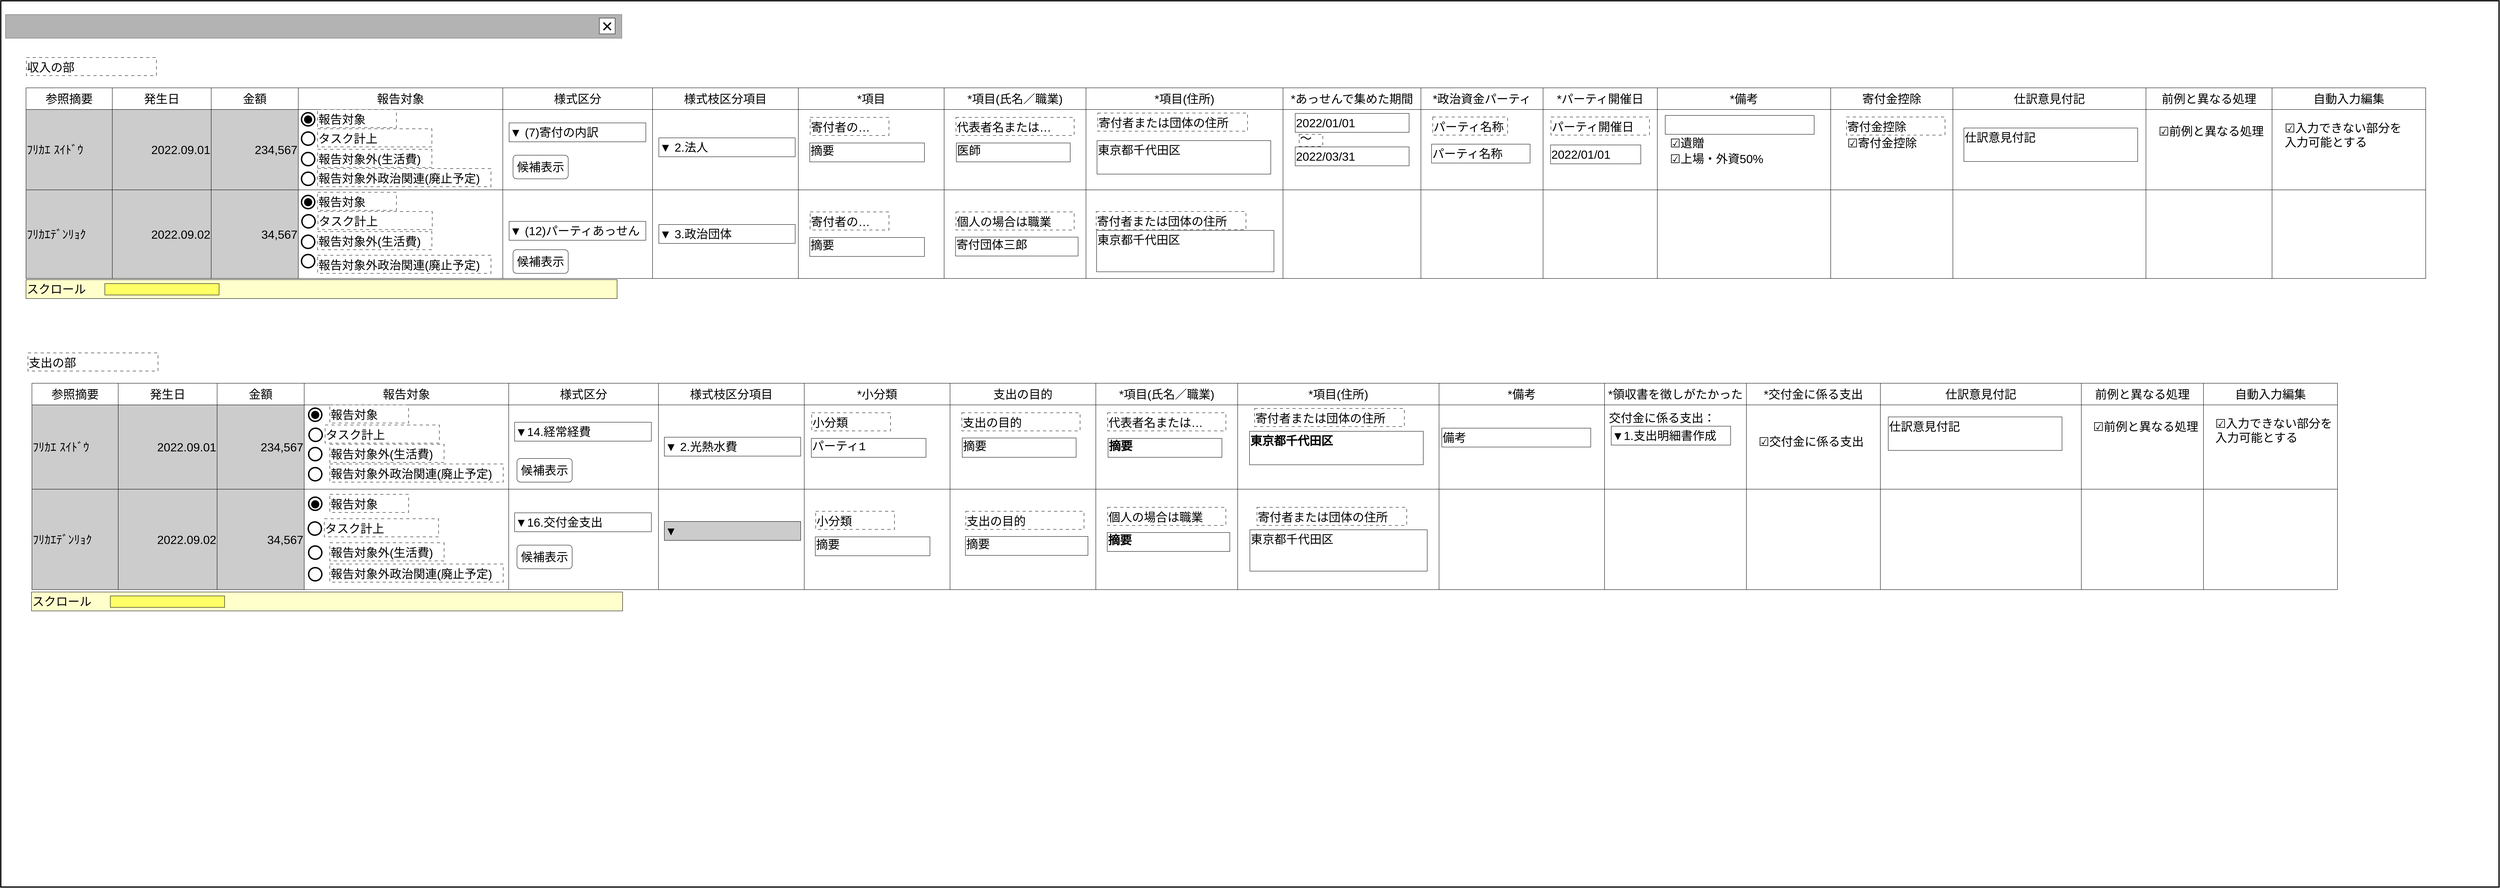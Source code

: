 <mxfile version="24.2.5" type="device">
  <diagram name="ページ1" id="LE8fIzdrHe0wcv1LTvfw">
    <mxGraphModel dx="2474" dy="2680" grid="1" gridSize="10" guides="1" tooltips="1" connect="1" arrows="1" fold="1" page="1" pageScale="1" pageWidth="1600" pageHeight="1200" math="0" shadow="0">
      <root>
        <mxCell id="0" />
        <mxCell id="cFaB45KztUIKXS-_cTrr-4" value="背景" style="locked=1;" parent="0" />
        <mxCell id="cFaB45KztUIKXS-_cTrr-5" value="" style="rounded=0;whiteSpace=wrap;html=1;strokeWidth=3;" parent="cFaB45KztUIKXS-_cTrr-4" vertex="1">
          <mxGeometry x="24" y="-1132" width="1556" height="1180" as="geometry" />
        </mxCell>
        <mxCell id="cFaB45KztUIKXS-_cTrr-8" value="" style="rounded=0;whiteSpace=wrap;html=1;" parent="cFaB45KztUIKXS-_cTrr-4" vertex="1">
          <mxGeometry x="853" y="-463" width="120" height="60" as="geometry" />
        </mxCell>
        <mxCell id="cFaB45KztUIKXS-_cTrr-9" value="ウインドウ" style="locked=1;" parent="0" />
        <mxCell id="cFaB45KztUIKXS-_cTrr-10" value="" style="rounded=0;whiteSpace=wrap;html=1;strokeWidth=3;" parent="cFaB45KztUIKXS-_cTrr-9" vertex="1">
          <mxGeometry x="10" y="-1160" width="6340" height="2250" as="geometry" />
        </mxCell>
        <mxCell id="cFaB45KztUIKXS-_cTrr-11" value="" style="rounded=0;whiteSpace=wrap;html=1;fillColor=#B3B3B3;fontColor=#333333;strokeColor=#666666;" parent="cFaB45KztUIKXS-_cTrr-9" vertex="1">
          <mxGeometry x="22" y="-1125" width="1564" height="60" as="geometry" />
        </mxCell>
        <mxCell id="cFaB45KztUIKXS-_cTrr-12" value="&lt;font style=&quot;font-size: 48px;&quot;&gt;×&lt;/font&gt;" style="rounded=0;whiteSpace=wrap;html=1;" parent="cFaB45KztUIKXS-_cTrr-9" vertex="1">
          <mxGeometry x="1529" y="-1116" width="40" height="40" as="geometry" />
        </mxCell>
        <mxCell id="cFaB45KztUIKXS-_cTrr-14" value="名称未設定レイヤ" style="" parent="0" />
        <mxCell id="35Jxl4VPEfu9oCo5N5gf-0" value="&lt;div style=&quot;&quot;&gt;&lt;span style=&quot;font-size: 30px;&quot;&gt;スクロール&lt;/span&gt;&lt;/div&gt;" style="rounded=0;whiteSpace=wrap;html=1;align=left;verticalAlign=top;fillColor=#FFFFCC;" parent="cFaB45KztUIKXS-_cTrr-14" vertex="1">
          <mxGeometry x="74" y="-452" width="1500" height="48" as="geometry" />
        </mxCell>
        <mxCell id="35Jxl4VPEfu9oCo5N5gf-1" value="&lt;div style=&quot;&quot;&gt;&lt;br&gt;&lt;/div&gt;" style="rounded=0;whiteSpace=wrap;html=1;align=left;verticalAlign=top;fillColor=#FFFF66;" parent="cFaB45KztUIKXS-_cTrr-14" vertex="1">
          <mxGeometry x="274" y="-442" width="290" height="29" as="geometry" />
        </mxCell>
        <mxCell id="35Jxl4VPEfu9oCo5N5gf-2" value="&lt;span style=&quot;font-size: 30px;&quot;&gt;収入の部&lt;/span&gt;" style="rounded=0;whiteSpace=wrap;html=1;align=left;dashed=1;dashPattern=8 8;verticalAlign=bottom;" parent="cFaB45KztUIKXS-_cTrr-14" vertex="1">
          <mxGeometry x="75" y="-1016" width="330" height="46" as="geometry" />
        </mxCell>
        <mxCell id="35Jxl4VPEfu9oCo5N5gf-3" value="" style="childLayout=tableLayout;recursiveResize=0;shadow=0;fillColor=default;align=left;" parent="cFaB45KztUIKXS-_cTrr-14" vertex="1">
          <mxGeometry x="74" y="-939" width="6090" height="484.0" as="geometry" />
        </mxCell>
        <mxCell id="35Jxl4VPEfu9oCo5N5gf-4" value="" style="shape=tableRow;horizontal=0;startSize=0;swimlaneHead=0;swimlaneBody=0;top=0;left=0;bottom=0;right=0;dropTarget=0;collapsible=0;recursiveResize=0;expand=0;fontStyle=0;fillColor=none;strokeColor=inherit;" parent="35Jxl4VPEfu9oCo5N5gf-3" vertex="1">
          <mxGeometry width="6090" height="55" as="geometry" />
        </mxCell>
        <mxCell id="35Jxl4VPEfu9oCo5N5gf-5" value="&lt;span style=&quot;font-size: 30px;&quot;&gt;参照摘要&lt;/span&gt;" style="connectable=0;recursiveResize=0;strokeColor=inherit;fillColor=none;align=center;whiteSpace=wrap;html=1;" parent="35Jxl4VPEfu9oCo5N5gf-4" vertex="1">
          <mxGeometry width="219" height="55" as="geometry">
            <mxRectangle width="219" height="55" as="alternateBounds" />
          </mxGeometry>
        </mxCell>
        <mxCell id="35Jxl4VPEfu9oCo5N5gf-6" value="&lt;span style=&quot;font-size: 30px;&quot;&gt;発生日&lt;/span&gt;" style="connectable=0;recursiveResize=0;strokeColor=inherit;fillColor=none;align=center;whiteSpace=wrap;html=1;" parent="35Jxl4VPEfu9oCo5N5gf-4" vertex="1">
          <mxGeometry x="219" width="251" height="55" as="geometry">
            <mxRectangle width="251" height="55" as="alternateBounds" />
          </mxGeometry>
        </mxCell>
        <mxCell id="35Jxl4VPEfu9oCo5N5gf-7" value="&lt;font style=&quot;font-size: 30px;&quot;&gt;金額&lt;/font&gt;" style="connectable=0;recursiveResize=0;strokeColor=inherit;fillColor=none;align=center;whiteSpace=wrap;html=1;" parent="35Jxl4VPEfu9oCo5N5gf-4" vertex="1">
          <mxGeometry x="470" width="221" height="55" as="geometry">
            <mxRectangle width="221" height="55" as="alternateBounds" />
          </mxGeometry>
        </mxCell>
        <mxCell id="35Jxl4VPEfu9oCo5N5gf-8" value="&lt;span style=&quot;font-size: 30px;&quot;&gt;報告対象&lt;/span&gt;" style="connectable=0;recursiveResize=0;strokeColor=inherit;fillColor=none;align=center;whiteSpace=wrap;html=1;" parent="35Jxl4VPEfu9oCo5N5gf-4" vertex="1">
          <mxGeometry x="691" width="519" height="55" as="geometry">
            <mxRectangle width="519" height="55" as="alternateBounds" />
          </mxGeometry>
        </mxCell>
        <mxCell id="35Jxl4VPEfu9oCo5N5gf-9" value="&lt;span style=&quot;font-size: 30px;&quot;&gt;様式区分&lt;/span&gt;" style="connectable=0;recursiveResize=0;strokeColor=inherit;fillColor=none;align=center;whiteSpace=wrap;html=1;" parent="35Jxl4VPEfu9oCo5N5gf-4" vertex="1">
          <mxGeometry x="1210" width="380" height="55" as="geometry">
            <mxRectangle width="380" height="55" as="alternateBounds" />
          </mxGeometry>
        </mxCell>
        <mxCell id="bBJTBVcNLVioHobnSPPu-0" value="&lt;span style=&quot;font-size: 30px;&quot;&gt;様式枝区分項目&lt;/span&gt;" style="connectable=0;recursiveResize=0;strokeColor=inherit;fillColor=none;align=center;whiteSpace=wrap;html=1;" vertex="1" parent="35Jxl4VPEfu9oCo5N5gf-4">
          <mxGeometry x="1590" width="370" height="55" as="geometry">
            <mxRectangle width="370" height="55" as="alternateBounds" />
          </mxGeometry>
        </mxCell>
        <mxCell id="35Jxl4VPEfu9oCo5N5gf-10" value="&lt;span style=&quot;font-size: 30px;&quot;&gt;*項目&lt;/span&gt;" style="connectable=0;recursiveResize=0;strokeColor=inherit;fillColor=none;align=center;whiteSpace=wrap;html=1;" parent="35Jxl4VPEfu9oCo5N5gf-4" vertex="1">
          <mxGeometry x="1960" width="370" height="55" as="geometry">
            <mxRectangle width="370" height="55" as="alternateBounds" />
          </mxGeometry>
        </mxCell>
        <mxCell id="35Jxl4VPEfu9oCo5N5gf-11" value="&lt;span style=&quot;font-size: 30px;&quot;&gt;*項目(氏名／職業)&lt;/span&gt;" style="connectable=0;recursiveResize=0;strokeColor=inherit;fillColor=none;align=center;whiteSpace=wrap;html=1;" parent="35Jxl4VPEfu9oCo5N5gf-4" vertex="1">
          <mxGeometry x="2330" width="360" height="55" as="geometry">
            <mxRectangle width="360" height="55" as="alternateBounds" />
          </mxGeometry>
        </mxCell>
        <mxCell id="35Jxl4VPEfu9oCo5N5gf-12" value="&lt;font style=&quot;font-size: 30px;&quot;&gt;*項目(住所)&lt;/font&gt;" style="connectable=0;recursiveResize=0;strokeColor=inherit;fillColor=none;align=center;whiteSpace=wrap;html=1;" parent="35Jxl4VPEfu9oCo5N5gf-4" vertex="1">
          <mxGeometry x="2690" width="500" height="55" as="geometry">
            <mxRectangle width="500" height="55" as="alternateBounds" />
          </mxGeometry>
        </mxCell>
        <mxCell id="35Jxl4VPEfu9oCo5N5gf-13" value="&lt;font style=&quot;font-size: 30px;&quot;&gt;*あっせんで集めた期間&lt;/font&gt;" style="connectable=0;recursiveResize=0;strokeColor=inherit;fillColor=none;align=center;whiteSpace=wrap;html=1;" parent="35Jxl4VPEfu9oCo5N5gf-4" vertex="1">
          <mxGeometry x="3190" width="350" height="55" as="geometry">
            <mxRectangle width="350" height="55" as="alternateBounds" />
          </mxGeometry>
        </mxCell>
        <mxCell id="35Jxl4VPEfu9oCo5N5gf-14" value="&lt;font style=&quot;font-size: 30px;&quot;&gt;*政治資金パーティ&lt;/font&gt;" style="connectable=0;recursiveResize=0;strokeColor=inherit;fillColor=none;align=center;whiteSpace=wrap;html=1;" parent="35Jxl4VPEfu9oCo5N5gf-4" vertex="1">
          <mxGeometry x="3540" width="310" height="55" as="geometry">
            <mxRectangle width="310" height="55" as="alternateBounds" />
          </mxGeometry>
        </mxCell>
        <mxCell id="35Jxl4VPEfu9oCo5N5gf-89" value="&lt;font style=&quot;font-size: 30px;&quot;&gt;*パーティ開催日&lt;/font&gt;" style="connectable=0;recursiveResize=0;strokeColor=inherit;fillColor=none;align=center;whiteSpace=wrap;html=1;" parent="35Jxl4VPEfu9oCo5N5gf-4" vertex="1">
          <mxGeometry x="3850" width="290" height="55" as="geometry">
            <mxRectangle width="290" height="55" as="alternateBounds" />
          </mxGeometry>
        </mxCell>
        <mxCell id="35Jxl4VPEfu9oCo5N5gf-98" value="&lt;font style=&quot;font-size: 30px;&quot;&gt;*備考&lt;/font&gt;" style="connectable=0;recursiveResize=0;strokeColor=inherit;fillColor=none;align=center;whiteSpace=wrap;html=1;" parent="35Jxl4VPEfu9oCo5N5gf-4" vertex="1">
          <mxGeometry x="4140" width="440" height="55" as="geometry">
            <mxRectangle width="440" height="55" as="alternateBounds" />
          </mxGeometry>
        </mxCell>
        <mxCell id="35Jxl4VPEfu9oCo5N5gf-95" value="&lt;font style=&quot;font-size: 30px;&quot;&gt;寄付金控除&lt;/font&gt;" style="connectable=0;recursiveResize=0;strokeColor=inherit;fillColor=none;align=center;whiteSpace=wrap;html=1;" parent="35Jxl4VPEfu9oCo5N5gf-4" vertex="1">
          <mxGeometry x="4580" width="310" height="55" as="geometry">
            <mxRectangle width="310" height="55" as="alternateBounds" />
          </mxGeometry>
        </mxCell>
        <mxCell id="35Jxl4VPEfu9oCo5N5gf-92" value="&lt;font style=&quot;font-size: 30px;&quot;&gt;仕訳意見付記&lt;/font&gt;" style="connectable=0;recursiveResize=0;strokeColor=inherit;fillColor=none;align=center;whiteSpace=wrap;html=1;" parent="35Jxl4VPEfu9oCo5N5gf-4" vertex="1">
          <mxGeometry x="4890" width="490" height="55" as="geometry">
            <mxRectangle width="490" height="55" as="alternateBounds" />
          </mxGeometry>
        </mxCell>
        <mxCell id="35Jxl4VPEfu9oCo5N5gf-104" value="&lt;font style=&quot;font-size: 30px;&quot;&gt;前例と異なる処理&lt;/font&gt;" style="connectable=0;recursiveResize=0;strokeColor=inherit;fillColor=none;align=center;whiteSpace=wrap;html=1;" parent="35Jxl4VPEfu9oCo5N5gf-4" vertex="1">
          <mxGeometry x="5380" width="320" height="55" as="geometry">
            <mxRectangle width="320" height="55" as="alternateBounds" />
          </mxGeometry>
        </mxCell>
        <mxCell id="35Jxl4VPEfu9oCo5N5gf-101" value="&lt;font style=&quot;font-size: 30px;&quot;&gt;自動入力編集&lt;/font&gt;" style="connectable=0;recursiveResize=0;strokeColor=inherit;fillColor=none;align=center;whiteSpace=wrap;html=1;" parent="35Jxl4VPEfu9oCo5N5gf-4" vertex="1">
          <mxGeometry x="5700" width="390" height="55" as="geometry">
            <mxRectangle width="390" height="55" as="alternateBounds" />
          </mxGeometry>
        </mxCell>
        <mxCell id="35Jxl4VPEfu9oCo5N5gf-15" style="shape=tableRow;horizontal=0;startSize=0;swimlaneHead=0;swimlaneBody=0;top=0;left=0;bottom=0;right=0;dropTarget=0;collapsible=0;recursiveResize=0;expand=0;fontStyle=0;fillColor=none;strokeColor=inherit;" parent="35Jxl4VPEfu9oCo5N5gf-3" vertex="1">
          <mxGeometry y="55" width="6090" height="204" as="geometry" />
        </mxCell>
        <mxCell id="35Jxl4VPEfu9oCo5N5gf-16" value="&lt;span style=&quot;font-size: 30px;&quot;&gt;ﾌﾘｶｴ ｽｲﾄﾞｳ&lt;/span&gt;" style="connectable=0;recursiveResize=0;strokeColor=inherit;fillColor=#CCCCCC;align=left;whiteSpace=wrap;html=1;" parent="35Jxl4VPEfu9oCo5N5gf-15" vertex="1">
          <mxGeometry width="219" height="204" as="geometry">
            <mxRectangle width="219" height="204" as="alternateBounds" />
          </mxGeometry>
        </mxCell>
        <mxCell id="35Jxl4VPEfu9oCo5N5gf-17" value="&lt;font style=&quot;font-size: 30px;&quot;&gt;2022.09.01&lt;/font&gt;" style="connectable=0;recursiveResize=0;strokeColor=inherit;fillColor=#CCCCCC;align=right;whiteSpace=wrap;html=1;" parent="35Jxl4VPEfu9oCo5N5gf-15" vertex="1">
          <mxGeometry x="219" width="251" height="204" as="geometry">
            <mxRectangle width="251" height="204" as="alternateBounds" />
          </mxGeometry>
        </mxCell>
        <mxCell id="35Jxl4VPEfu9oCo5N5gf-18" value="&lt;font style=&quot;font-size: 30px;&quot;&gt;234,567&lt;/font&gt;" style="connectable=0;recursiveResize=0;align=right;whiteSpace=wrap;html=1;fillColor=#CCCCCC;" parent="35Jxl4VPEfu9oCo5N5gf-15" vertex="1">
          <mxGeometry x="470" width="221" height="204" as="geometry">
            <mxRectangle width="221" height="204" as="alternateBounds" />
          </mxGeometry>
        </mxCell>
        <mxCell id="35Jxl4VPEfu9oCo5N5gf-19" value="" style="connectable=0;recursiveResize=0;strokeColor=inherit;fillColor=none;align=center;whiteSpace=wrap;html=1;" parent="35Jxl4VPEfu9oCo5N5gf-15" vertex="1">
          <mxGeometry x="691" width="519" height="204" as="geometry">
            <mxRectangle width="519" height="204" as="alternateBounds" />
          </mxGeometry>
        </mxCell>
        <mxCell id="35Jxl4VPEfu9oCo5N5gf-20" style="connectable=0;recursiveResize=0;strokeColor=inherit;fillColor=none;align=center;whiteSpace=wrap;html=1;" parent="35Jxl4VPEfu9oCo5N5gf-15" vertex="1">
          <mxGeometry x="1210" width="380" height="204" as="geometry">
            <mxRectangle width="380" height="204" as="alternateBounds" />
          </mxGeometry>
        </mxCell>
        <mxCell id="bBJTBVcNLVioHobnSPPu-1" style="connectable=0;recursiveResize=0;strokeColor=inherit;fillColor=none;align=center;whiteSpace=wrap;html=1;" vertex="1" parent="35Jxl4VPEfu9oCo5N5gf-15">
          <mxGeometry x="1590" width="370" height="204" as="geometry">
            <mxRectangle width="370" height="204" as="alternateBounds" />
          </mxGeometry>
        </mxCell>
        <mxCell id="35Jxl4VPEfu9oCo5N5gf-21" style="connectable=0;recursiveResize=0;strokeColor=inherit;fillColor=none;align=center;whiteSpace=wrap;html=1;" parent="35Jxl4VPEfu9oCo5N5gf-15" vertex="1">
          <mxGeometry x="1960" width="370" height="204" as="geometry">
            <mxRectangle width="370" height="204" as="alternateBounds" />
          </mxGeometry>
        </mxCell>
        <mxCell id="35Jxl4VPEfu9oCo5N5gf-22" style="connectable=0;recursiveResize=0;strokeColor=inherit;fillColor=none;align=center;whiteSpace=wrap;html=1;" parent="35Jxl4VPEfu9oCo5N5gf-15" vertex="1">
          <mxGeometry x="2330" width="360" height="204" as="geometry">
            <mxRectangle width="360" height="204" as="alternateBounds" />
          </mxGeometry>
        </mxCell>
        <mxCell id="35Jxl4VPEfu9oCo5N5gf-23" style="connectable=0;recursiveResize=0;strokeColor=inherit;fillColor=none;align=center;whiteSpace=wrap;html=1;" parent="35Jxl4VPEfu9oCo5N5gf-15" vertex="1">
          <mxGeometry x="2690" width="500" height="204" as="geometry">
            <mxRectangle width="500" height="204" as="alternateBounds" />
          </mxGeometry>
        </mxCell>
        <mxCell id="35Jxl4VPEfu9oCo5N5gf-24" style="connectable=0;recursiveResize=0;strokeColor=inherit;fillColor=none;align=center;whiteSpace=wrap;html=1;" parent="35Jxl4VPEfu9oCo5N5gf-15" vertex="1">
          <mxGeometry x="3190" width="350" height="204" as="geometry">
            <mxRectangle width="350" height="204" as="alternateBounds" />
          </mxGeometry>
        </mxCell>
        <mxCell id="35Jxl4VPEfu9oCo5N5gf-25" style="connectable=0;recursiveResize=0;strokeColor=inherit;fillColor=none;align=center;whiteSpace=wrap;html=1;" parent="35Jxl4VPEfu9oCo5N5gf-15" vertex="1">
          <mxGeometry x="3540" width="310" height="204" as="geometry">
            <mxRectangle width="310" height="204" as="alternateBounds" />
          </mxGeometry>
        </mxCell>
        <mxCell id="35Jxl4VPEfu9oCo5N5gf-90" style="connectable=0;recursiveResize=0;strokeColor=inherit;fillColor=none;align=center;whiteSpace=wrap;html=1;" parent="35Jxl4VPEfu9oCo5N5gf-15" vertex="1">
          <mxGeometry x="3850" width="290" height="204" as="geometry">
            <mxRectangle width="290" height="204" as="alternateBounds" />
          </mxGeometry>
        </mxCell>
        <mxCell id="35Jxl4VPEfu9oCo5N5gf-99" style="connectable=0;recursiveResize=0;strokeColor=inherit;fillColor=none;align=center;whiteSpace=wrap;html=1;" parent="35Jxl4VPEfu9oCo5N5gf-15" vertex="1">
          <mxGeometry x="4140" width="440" height="204" as="geometry">
            <mxRectangle width="440" height="204" as="alternateBounds" />
          </mxGeometry>
        </mxCell>
        <mxCell id="35Jxl4VPEfu9oCo5N5gf-96" style="connectable=0;recursiveResize=0;strokeColor=inherit;fillColor=none;align=center;whiteSpace=wrap;html=1;" parent="35Jxl4VPEfu9oCo5N5gf-15" vertex="1">
          <mxGeometry x="4580" width="310" height="204" as="geometry">
            <mxRectangle width="310" height="204" as="alternateBounds" />
          </mxGeometry>
        </mxCell>
        <mxCell id="35Jxl4VPEfu9oCo5N5gf-93" style="connectable=0;recursiveResize=0;strokeColor=inherit;fillColor=none;align=center;whiteSpace=wrap;html=1;" parent="35Jxl4VPEfu9oCo5N5gf-15" vertex="1">
          <mxGeometry x="4890" width="490" height="204" as="geometry">
            <mxRectangle width="490" height="204" as="alternateBounds" />
          </mxGeometry>
        </mxCell>
        <mxCell id="35Jxl4VPEfu9oCo5N5gf-105" style="connectable=0;recursiveResize=0;strokeColor=inherit;fillColor=none;align=center;whiteSpace=wrap;html=1;" parent="35Jxl4VPEfu9oCo5N5gf-15" vertex="1">
          <mxGeometry x="5380" width="320" height="204" as="geometry">
            <mxRectangle width="320" height="204" as="alternateBounds" />
          </mxGeometry>
        </mxCell>
        <mxCell id="35Jxl4VPEfu9oCo5N5gf-102" style="connectable=0;recursiveResize=0;strokeColor=inherit;fillColor=none;align=center;whiteSpace=wrap;html=1;" parent="35Jxl4VPEfu9oCo5N5gf-15" vertex="1">
          <mxGeometry x="5700" width="390" height="204" as="geometry">
            <mxRectangle width="390" height="204" as="alternateBounds" />
          </mxGeometry>
        </mxCell>
        <mxCell id="35Jxl4VPEfu9oCo5N5gf-26" style="shape=tableRow;horizontal=0;startSize=0;swimlaneHead=0;swimlaneBody=0;top=0;left=0;bottom=0;right=0;dropTarget=0;collapsible=0;recursiveResize=0;expand=0;fontStyle=0;fillColor=none;strokeColor=inherit;" parent="35Jxl4VPEfu9oCo5N5gf-3" vertex="1">
          <mxGeometry y="259" width="6090" height="225" as="geometry" />
        </mxCell>
        <mxCell id="35Jxl4VPEfu9oCo5N5gf-27" value="&lt;font style=&quot;font-size: 30px;&quot;&gt;ﾌﾘｶｴﾃﾞﾝﾘｮｸ&lt;/font&gt;" style="connectable=0;recursiveResize=0;strokeColor=inherit;fillColor=#CCCCCC;align=left;whiteSpace=wrap;html=1;" parent="35Jxl4VPEfu9oCo5N5gf-26" vertex="1">
          <mxGeometry width="219" height="225" as="geometry">
            <mxRectangle width="219" height="225" as="alternateBounds" />
          </mxGeometry>
        </mxCell>
        <mxCell id="35Jxl4VPEfu9oCo5N5gf-28" value="&lt;font style=&quot;font-size: 30px;&quot;&gt;2022.09.02&lt;/font&gt;" style="connectable=0;recursiveResize=0;strokeColor=inherit;fillColor=#CCCCCC;align=right;whiteSpace=wrap;html=1;" parent="35Jxl4VPEfu9oCo5N5gf-26" vertex="1">
          <mxGeometry x="219" width="251" height="225" as="geometry">
            <mxRectangle width="251" height="225" as="alternateBounds" />
          </mxGeometry>
        </mxCell>
        <mxCell id="35Jxl4VPEfu9oCo5N5gf-29" value="&lt;font style=&quot;font-size: 30px;&quot;&gt;34,567&lt;/font&gt;" style="connectable=0;recursiveResize=0;strokeColor=inherit;fillColor=#CCCCCC;align=right;whiteSpace=wrap;html=1;" parent="35Jxl4VPEfu9oCo5N5gf-26" vertex="1">
          <mxGeometry x="470" width="221" height="225" as="geometry">
            <mxRectangle width="221" height="225" as="alternateBounds" />
          </mxGeometry>
        </mxCell>
        <mxCell id="35Jxl4VPEfu9oCo5N5gf-30" value="" style="connectable=0;recursiveResize=0;strokeColor=inherit;fillColor=none;align=center;whiteSpace=wrap;html=1;" parent="35Jxl4VPEfu9oCo5N5gf-26" vertex="1">
          <mxGeometry x="691" width="519" height="225" as="geometry">
            <mxRectangle width="519" height="225" as="alternateBounds" />
          </mxGeometry>
        </mxCell>
        <mxCell id="35Jxl4VPEfu9oCo5N5gf-31" style="connectable=0;recursiveResize=0;strokeColor=inherit;fillColor=none;align=center;whiteSpace=wrap;html=1;" parent="35Jxl4VPEfu9oCo5N5gf-26" vertex="1">
          <mxGeometry x="1210" width="380" height="225" as="geometry">
            <mxRectangle width="380" height="225" as="alternateBounds" />
          </mxGeometry>
        </mxCell>
        <mxCell id="bBJTBVcNLVioHobnSPPu-2" style="connectable=0;recursiveResize=0;strokeColor=inherit;fillColor=none;align=center;whiteSpace=wrap;html=1;" vertex="1" parent="35Jxl4VPEfu9oCo5N5gf-26">
          <mxGeometry x="1590" width="370" height="225" as="geometry">
            <mxRectangle width="370" height="225" as="alternateBounds" />
          </mxGeometry>
        </mxCell>
        <mxCell id="35Jxl4VPEfu9oCo5N5gf-32" style="connectable=0;recursiveResize=0;strokeColor=inherit;fillColor=none;align=center;whiteSpace=wrap;html=1;" parent="35Jxl4VPEfu9oCo5N5gf-26" vertex="1">
          <mxGeometry x="1960" width="370" height="225" as="geometry">
            <mxRectangle width="370" height="225" as="alternateBounds" />
          </mxGeometry>
        </mxCell>
        <mxCell id="35Jxl4VPEfu9oCo5N5gf-33" style="connectable=0;recursiveResize=0;strokeColor=inherit;fillColor=none;align=center;whiteSpace=wrap;html=1;" parent="35Jxl4VPEfu9oCo5N5gf-26" vertex="1">
          <mxGeometry x="2330" width="360" height="225" as="geometry">
            <mxRectangle width="360" height="225" as="alternateBounds" />
          </mxGeometry>
        </mxCell>
        <mxCell id="35Jxl4VPEfu9oCo5N5gf-34" style="connectable=0;recursiveResize=0;strokeColor=inherit;fillColor=none;align=center;whiteSpace=wrap;html=1;" parent="35Jxl4VPEfu9oCo5N5gf-26" vertex="1">
          <mxGeometry x="2690" width="500" height="225" as="geometry">
            <mxRectangle width="500" height="225" as="alternateBounds" />
          </mxGeometry>
        </mxCell>
        <mxCell id="35Jxl4VPEfu9oCo5N5gf-35" style="connectable=0;recursiveResize=0;strokeColor=inherit;fillColor=none;align=center;whiteSpace=wrap;html=1;" parent="35Jxl4VPEfu9oCo5N5gf-26" vertex="1">
          <mxGeometry x="3190" width="350" height="225" as="geometry">
            <mxRectangle width="350" height="225" as="alternateBounds" />
          </mxGeometry>
        </mxCell>
        <mxCell id="35Jxl4VPEfu9oCo5N5gf-36" style="connectable=0;recursiveResize=0;strokeColor=inherit;fillColor=none;align=center;whiteSpace=wrap;html=1;" parent="35Jxl4VPEfu9oCo5N5gf-26" vertex="1">
          <mxGeometry x="3540" width="310" height="225" as="geometry">
            <mxRectangle width="310" height="225" as="alternateBounds" />
          </mxGeometry>
        </mxCell>
        <mxCell id="35Jxl4VPEfu9oCo5N5gf-91" style="connectable=0;recursiveResize=0;strokeColor=inherit;fillColor=none;align=center;whiteSpace=wrap;html=1;" parent="35Jxl4VPEfu9oCo5N5gf-26" vertex="1">
          <mxGeometry x="3850" width="290" height="225" as="geometry">
            <mxRectangle width="290" height="225" as="alternateBounds" />
          </mxGeometry>
        </mxCell>
        <mxCell id="35Jxl4VPEfu9oCo5N5gf-100" style="connectable=0;recursiveResize=0;strokeColor=inherit;fillColor=none;align=center;whiteSpace=wrap;html=1;" parent="35Jxl4VPEfu9oCo5N5gf-26" vertex="1">
          <mxGeometry x="4140" width="440" height="225" as="geometry">
            <mxRectangle width="440" height="225" as="alternateBounds" />
          </mxGeometry>
        </mxCell>
        <mxCell id="35Jxl4VPEfu9oCo5N5gf-97" style="connectable=0;recursiveResize=0;strokeColor=inherit;fillColor=none;align=center;whiteSpace=wrap;html=1;" parent="35Jxl4VPEfu9oCo5N5gf-26" vertex="1">
          <mxGeometry x="4580" width="310" height="225" as="geometry">
            <mxRectangle width="310" height="225" as="alternateBounds" />
          </mxGeometry>
        </mxCell>
        <mxCell id="35Jxl4VPEfu9oCo5N5gf-94" style="connectable=0;recursiveResize=0;strokeColor=inherit;fillColor=none;align=center;whiteSpace=wrap;html=1;" parent="35Jxl4VPEfu9oCo5N5gf-26" vertex="1">
          <mxGeometry x="4890" width="490" height="225" as="geometry">
            <mxRectangle width="490" height="225" as="alternateBounds" />
          </mxGeometry>
        </mxCell>
        <mxCell id="35Jxl4VPEfu9oCo5N5gf-106" style="connectable=0;recursiveResize=0;strokeColor=inherit;fillColor=none;align=center;whiteSpace=wrap;html=1;" parent="35Jxl4VPEfu9oCo5N5gf-26" vertex="1">
          <mxGeometry x="5380" width="320" height="225" as="geometry">
            <mxRectangle width="320" height="225" as="alternateBounds" />
          </mxGeometry>
        </mxCell>
        <mxCell id="35Jxl4VPEfu9oCo5N5gf-103" style="connectable=0;recursiveResize=0;strokeColor=inherit;fillColor=none;align=center;whiteSpace=wrap;html=1;" parent="35Jxl4VPEfu9oCo5N5gf-26" vertex="1">
          <mxGeometry x="5700" width="390" height="225" as="geometry">
            <mxRectangle width="390" height="225" as="alternateBounds" />
          </mxGeometry>
        </mxCell>
        <mxCell id="35Jxl4VPEfu9oCo5N5gf-37" value="&lt;div style=&quot;&quot;&gt;&lt;div style=&quot;font-family: &amp;quot;MS GothIc&amp;quot;, Consolas, &amp;quot;Courier New&amp;quot;, monospace, Consolas, &amp;quot;Courier New&amp;quot;, monospace; line-height: 19px;&quot;&gt;&lt;font style=&quot;font-size: 30px;&quot;&gt;医師&lt;/font&gt;&lt;/div&gt;&lt;/div&gt;" style="rounded=0;whiteSpace=wrap;html=1;align=left;fillColor=#FFFFFF;" parent="cFaB45KztUIKXS-_cTrr-14" vertex="1">
          <mxGeometry x="2435" y="-799" width="289" height="48" as="geometry" />
        </mxCell>
        <mxCell id="35Jxl4VPEfu9oCo5N5gf-39" value="&lt;div style=&quot;&quot;&gt;&lt;font style=&quot;font-size: 30px;&quot;&gt;▼ (7)&lt;/font&gt;&lt;font style=&quot;font-size: 30px;&quot;&gt;寄付の内訳&lt;/font&gt;&lt;/div&gt;" style="rounded=0;whiteSpace=wrap;html=1;align=left;" parent="cFaB45KztUIKXS-_cTrr-14" vertex="1">
          <mxGeometry x="1300" y="-850" width="347" height="48" as="geometry" />
        </mxCell>
        <mxCell id="35Jxl4VPEfu9oCo5N5gf-40" value="&lt;div style=&quot;&quot;&gt;&lt;font style=&quot;font-size: 30px;&quot;&gt;▼ 2.法人&lt;/font&gt;&lt;/div&gt;" style="rounded=0;whiteSpace=wrap;html=1;align=left;" parent="cFaB45KztUIKXS-_cTrr-14" vertex="1">
          <mxGeometry x="1680" y="-812" width="346" height="48" as="geometry" />
        </mxCell>
        <mxCell id="35Jxl4VPEfu9oCo5N5gf-41" value="&lt;div style=&quot;&quot;&gt;&lt;font style=&quot;font-size: 30px;&quot;&gt;パーティ名称&lt;/font&gt;&lt;/div&gt;" style="rounded=0;whiteSpace=wrap;html=1;align=left;verticalAlign=top;fillColor=#FFFFFF;" parent="cFaB45KztUIKXS-_cTrr-14" vertex="1">
          <mxGeometry x="3641" y="-796" width="250" height="48" as="geometry" />
        </mxCell>
        <mxCell id="35Jxl4VPEfu9oCo5N5gf-42" value="&lt;font style=&quot;font-size: 30px;&quot;&gt;☑遺贈&lt;/font&gt;" style="text;html=1;strokeColor=none;fillColor=none;align=left;verticalAlign=middle;whiteSpace=wrap;rounded=0;" parent="cFaB45KztUIKXS-_cTrr-14" vertex="1">
          <mxGeometry x="4244" y="-829" width="320" height="60" as="geometry" />
        </mxCell>
        <mxCell id="35Jxl4VPEfu9oCo5N5gf-43" value="&lt;div style=&quot;&quot;&gt;&lt;div style=&quot;font-family: &amp;quot;MS GothIc&amp;quot;, Consolas, &amp;quot;Courier New&amp;quot;, monospace, Consolas, &amp;quot;Courier New&amp;quot;, monospace; line-height: 19px;&quot;&gt;&lt;font style=&quot;font-size: 30px;&quot;&gt;寄付団体三郎&lt;/font&gt;&lt;/div&gt;&lt;/div&gt;" style="rounded=0;whiteSpace=wrap;html=1;align=left;" parent="cFaB45KztUIKXS-_cTrr-14" vertex="1">
          <mxGeometry x="2433" y="-560" width="311" height="48" as="geometry" />
        </mxCell>
        <mxCell id="35Jxl4VPEfu9oCo5N5gf-45" value="&lt;div style=&quot;&quot;&gt;&lt;font style=&quot;font-size: 30px;&quot;&gt;▼ (12)&lt;/font&gt;&lt;font style=&quot;font-size: 30px;&quot;&gt;パーティあっせん&lt;/font&gt;&lt;/div&gt;" style="rounded=0;whiteSpace=wrap;html=1;align=left;" parent="cFaB45KztUIKXS-_cTrr-14" vertex="1">
          <mxGeometry x="1300" y="-600" width="347" height="48" as="geometry" />
        </mxCell>
        <mxCell id="35Jxl4VPEfu9oCo5N5gf-46" value="&lt;div style=&quot;&quot;&gt;&lt;font style=&quot;font-size: 30px;&quot;&gt;▼ 3.政治団体&lt;/font&gt;&lt;/div&gt;" style="rounded=0;whiteSpace=wrap;html=1;align=left;" parent="cFaB45KztUIKXS-_cTrr-14" vertex="1">
          <mxGeometry x="1680" y="-592" width="346" height="48" as="geometry" />
        </mxCell>
        <mxCell id="35Jxl4VPEfu9oCo5N5gf-47" value="&lt;div style=&quot;&quot;&gt;&lt;br&gt;&lt;/div&gt;" style="rounded=0;whiteSpace=wrap;html=1;align=left;verticalAlign=top;fillColor=#FFFFFF;" parent="cFaB45KztUIKXS-_cTrr-14" vertex="1">
          <mxGeometry x="4234" y="-869" width="378" height="48" as="geometry" />
        </mxCell>
        <mxCell id="35Jxl4VPEfu9oCo5N5gf-48" value="&lt;font style=&quot;font-size: 30px;&quot;&gt;☑上場・外資50%&lt;/font&gt;" style="text;html=1;strokeColor=none;fillColor=none;align=left;verticalAlign=middle;whiteSpace=wrap;rounded=0;" parent="cFaB45KztUIKXS-_cTrr-14" vertex="1">
          <mxGeometry x="4244" y="-789" width="320" height="60" as="geometry" />
        </mxCell>
        <mxCell id="35Jxl4VPEfu9oCo5N5gf-51" value="&lt;span style=&quot;font-size: 30px;&quot;&gt;東京都千代田区&lt;br&gt;&lt;/span&gt;" style="rounded=0;whiteSpace=wrap;html=1;align=left;fillColor=none;verticalAlign=top;" parent="cFaB45KztUIKXS-_cTrr-14" vertex="1">
          <mxGeometry x="2792" y="-805" width="441" height="85" as="geometry" />
        </mxCell>
        <mxCell id="35Jxl4VPEfu9oCo5N5gf-52" value="&lt;span style=&quot;font-size: 30px;&quot;&gt;東京都千代田区&lt;br&gt;&lt;/span&gt;" style="rounded=0;whiteSpace=wrap;html=1;align=left;fillColor=none;verticalAlign=top;" parent="cFaB45KztUIKXS-_cTrr-14" vertex="1">
          <mxGeometry x="2791" y="-577" width="450" height="105" as="geometry" />
        </mxCell>
        <mxCell id="35Jxl4VPEfu9oCo5N5gf-57" value="&lt;font style=&quot;font-size: 84px;&quot;&gt;○&lt;/font&gt;" style="text;html=1;strokeColor=none;fillColor=none;align=center;verticalAlign=middle;whiteSpace=wrap;rounded=0;fontSize=60;" parent="cFaB45KztUIKXS-_cTrr-14" vertex="1">
          <mxGeometry x="760" y="-878" width="60" height="30" as="geometry" />
        </mxCell>
        <mxCell id="35Jxl4VPEfu9oCo5N5gf-58" value="&lt;font style=&quot;font-size: 48px;&quot;&gt;●&lt;/font&gt;" style="text;html=1;strokeColor=none;fillColor=none;align=center;verticalAlign=middle;whiteSpace=wrap;rounded=0;fontSize=48;" parent="cFaB45KztUIKXS-_cTrr-14" vertex="1">
          <mxGeometry x="760" y="-877" width="60" height="30" as="geometry" />
        </mxCell>
        <mxCell id="35Jxl4VPEfu9oCo5N5gf-59" value="&lt;font style=&quot;font-size: 84px;&quot;&gt;○&lt;/font&gt;" style="text;html=1;strokeColor=none;fillColor=none;align=center;verticalAlign=middle;whiteSpace=wrap;rounded=0;fontSize=60;" parent="cFaB45KztUIKXS-_cTrr-14" vertex="1">
          <mxGeometry x="760" y="-777" width="60" height="30" as="geometry" />
        </mxCell>
        <mxCell id="35Jxl4VPEfu9oCo5N5gf-61" value="&lt;font style=&quot;font-size: 84px;&quot;&gt;○&lt;/font&gt;" style="text;html=1;strokeColor=none;fillColor=none;align=center;verticalAlign=middle;whiteSpace=wrap;rounded=0;fontSize=60;" parent="cFaB45KztUIKXS-_cTrr-14" vertex="1">
          <mxGeometry x="760" y="-727" width="60" height="30" as="geometry" />
        </mxCell>
        <mxCell id="35Jxl4VPEfu9oCo5N5gf-63" value="&lt;span style=&quot;font-size: 30px;&quot;&gt;報告対象&lt;/span&gt;" style="rounded=0;whiteSpace=wrap;html=1;align=left;dashed=1;dashPattern=8 8;verticalAlign=bottom;" parent="cFaB45KztUIKXS-_cTrr-14" vertex="1">
          <mxGeometry x="814" y="-884" width="200" height="46" as="geometry" />
        </mxCell>
        <mxCell id="35Jxl4VPEfu9oCo5N5gf-64" value="&lt;span style=&quot;font-size: 30px;&quot;&gt;報告対象外(生活費)&lt;/span&gt;" style="rounded=0;whiteSpace=wrap;html=1;align=left;dashed=1;dashPattern=8 8;verticalAlign=bottom;" parent="cFaB45KztUIKXS-_cTrr-14" vertex="1">
          <mxGeometry x="814" y="-783" width="290" height="46" as="geometry" />
        </mxCell>
        <mxCell id="35Jxl4VPEfu9oCo5N5gf-65" value="&lt;span style=&quot;font-size: 30px;&quot;&gt;報告対象外政治関連(廃止予定)&lt;/span&gt;" style="rounded=0;whiteSpace=wrap;html=1;align=left;dashed=1;dashPattern=8 8;verticalAlign=bottom;" parent="cFaB45KztUIKXS-_cTrr-14" vertex="1">
          <mxGeometry x="814" y="-734" width="440" height="46" as="geometry" />
        </mxCell>
        <mxCell id="35Jxl4VPEfu9oCo5N5gf-70" value="&lt;font style=&quot;font-size: 84px;&quot;&gt;○&lt;/font&gt;" style="text;html=1;strokeColor=none;fillColor=none;align=center;verticalAlign=middle;whiteSpace=wrap;rounded=0;fontSize=60;" parent="cFaB45KztUIKXS-_cTrr-14" vertex="1">
          <mxGeometry x="760" y="-668" width="60" height="30" as="geometry" />
        </mxCell>
        <mxCell id="35Jxl4VPEfu9oCo5N5gf-71" value="&lt;font style=&quot;font-size: 48px;&quot;&gt;●&lt;/font&gt;" style="text;html=1;strokeColor=none;fillColor=none;align=center;verticalAlign=middle;whiteSpace=wrap;rounded=0;fontSize=48;" parent="cFaB45KztUIKXS-_cTrr-14" vertex="1">
          <mxGeometry x="760" y="-667" width="60" height="30" as="geometry" />
        </mxCell>
        <mxCell id="35Jxl4VPEfu9oCo5N5gf-72" value="&lt;font style=&quot;font-size: 84px;&quot;&gt;○&lt;/font&gt;" style="text;html=1;strokeColor=none;fillColor=none;align=center;verticalAlign=middle;whiteSpace=wrap;rounded=0;fontSize=60;" parent="cFaB45KztUIKXS-_cTrr-14" vertex="1">
          <mxGeometry x="760" y="-518" width="60" height="30" as="geometry" />
        </mxCell>
        <mxCell id="35Jxl4VPEfu9oCo5N5gf-73" value="&lt;font style=&quot;font-size: 84px;&quot;&gt;○&lt;/font&gt;" style="text;html=1;strokeColor=none;fillColor=none;align=center;verticalAlign=middle;whiteSpace=wrap;rounded=0;fontSize=60;" parent="cFaB45KztUIKXS-_cTrr-14" vertex="1">
          <mxGeometry x="760" y="-567" width="60" height="30" as="geometry" />
        </mxCell>
        <mxCell id="35Jxl4VPEfu9oCo5N5gf-74" value="&lt;span style=&quot;font-size: 30px;&quot;&gt;報告対象&lt;/span&gt;" style="rounded=0;whiteSpace=wrap;html=1;align=left;dashed=1;dashPattern=8 8;verticalAlign=bottom;" parent="cFaB45KztUIKXS-_cTrr-14" vertex="1">
          <mxGeometry x="814" y="-674" width="200" height="46" as="geometry" />
        </mxCell>
        <mxCell id="35Jxl4VPEfu9oCo5N5gf-75" value="&lt;span style=&quot;font-size: 30px;&quot;&gt;報告対象外(生活費)&lt;/span&gt;" style="rounded=0;whiteSpace=wrap;html=1;align=left;dashed=1;dashPattern=8 8;verticalAlign=bottom;" parent="cFaB45KztUIKXS-_cTrr-14" vertex="1">
          <mxGeometry x="814" y="-574" width="290" height="46" as="geometry" />
        </mxCell>
        <mxCell id="35Jxl4VPEfu9oCo5N5gf-76" value="&lt;span style=&quot;font-size: 30px;&quot;&gt;報告対象外政治関連(廃止予定)&lt;/span&gt;" style="rounded=0;whiteSpace=wrap;html=1;align=left;dashed=1;dashPattern=8 8;verticalAlign=bottom;" parent="cFaB45KztUIKXS-_cTrr-14" vertex="1">
          <mxGeometry x="814" y="-514" width="440" height="46" as="geometry" />
        </mxCell>
        <mxCell id="35Jxl4VPEfu9oCo5N5gf-77" value="&lt;span style=&quot;font-size: 30px;&quot;&gt;寄付者の…&lt;/span&gt;" style="rounded=0;whiteSpace=wrap;html=1;align=left;dashed=1;dashPattern=8 8;verticalAlign=bottom;" parent="cFaB45KztUIKXS-_cTrr-14" vertex="1">
          <mxGeometry x="2064" y="-864" width="200" height="46" as="geometry" />
        </mxCell>
        <mxCell id="35Jxl4VPEfu9oCo5N5gf-78" value="&lt;span style=&quot;font-size: 30px;&quot;&gt;寄付者の…&lt;/span&gt;" style="rounded=0;whiteSpace=wrap;html=1;align=left;dashed=1;dashPattern=8 8;verticalAlign=bottom;" parent="cFaB45KztUIKXS-_cTrr-14" vertex="1">
          <mxGeometry x="2064" y="-624" width="200" height="46" as="geometry" />
        </mxCell>
        <mxCell id="35Jxl4VPEfu9oCo5N5gf-79" value="&lt;div style=&quot;&quot;&gt;&lt;div style=&quot;font-family: &amp;quot;MS GothIc&amp;quot;, Consolas, &amp;quot;Courier New&amp;quot;, monospace, Consolas, &amp;quot;Courier New&amp;quot;, monospace; line-height: 19px;&quot;&gt;&lt;font style=&quot;font-size: 30px;&quot;&gt;摘要&lt;/font&gt;&lt;/div&gt;&lt;/div&gt;" style="rounded=0;whiteSpace=wrap;html=1;align=left;fillColor=#FFFFFF;" parent="cFaB45KztUIKXS-_cTrr-14" vertex="1">
          <mxGeometry x="2063" y="-799" width="291" height="48" as="geometry" />
        </mxCell>
        <mxCell id="35Jxl4VPEfu9oCo5N5gf-80" value="&lt;div style=&quot;&quot;&gt;&lt;div style=&quot;font-family: &amp;quot;MS GothIc&amp;quot;, Consolas, &amp;quot;Courier New&amp;quot;, monospace, Consolas, &amp;quot;Courier New&amp;quot;, monospace; line-height: 19px;&quot;&gt;&lt;font style=&quot;font-size: 30px;&quot;&gt;摘要&lt;/font&gt;&lt;/div&gt;&lt;/div&gt;" style="rounded=0;whiteSpace=wrap;html=1;align=left;" parent="cFaB45KztUIKXS-_cTrr-14" vertex="1">
          <mxGeometry x="2063" y="-559" width="291" height="48" as="geometry" />
        </mxCell>
        <mxCell id="35Jxl4VPEfu9oCo5N5gf-82" value="&lt;span style=&quot;font-size: 30px;&quot;&gt;代表者名または…&lt;/span&gt;" style="rounded=0;whiteSpace=wrap;html=1;align=left;dashed=1;dashPattern=8 8;verticalAlign=bottom;" parent="cFaB45KztUIKXS-_cTrr-14" vertex="1">
          <mxGeometry x="2434" y="-864" width="300" height="46" as="geometry" />
        </mxCell>
        <mxCell id="35Jxl4VPEfu9oCo5N5gf-83" value="&lt;span style=&quot;font-size: 30px;&quot;&gt;個人の場合は職業&lt;/span&gt;" style="rounded=0;whiteSpace=wrap;html=1;align=left;dashed=1;dashPattern=8 8;verticalAlign=bottom;" parent="cFaB45KztUIKXS-_cTrr-14" vertex="1">
          <mxGeometry x="2434" y="-624" width="300" height="46" as="geometry" />
        </mxCell>
        <mxCell id="35Jxl4VPEfu9oCo5N5gf-84" value="&lt;span style=&quot;font-size: 30px;&quot;&gt;寄付者または団体の住所&lt;/span&gt;" style="rounded=0;whiteSpace=wrap;html=1;align=left;dashed=1;dashPattern=8 8;verticalAlign=bottom;" parent="cFaB45KztUIKXS-_cTrr-14" vertex="1">
          <mxGeometry x="2790" y="-625" width="380" height="46" as="geometry" />
        </mxCell>
        <mxCell id="35Jxl4VPEfu9oCo5N5gf-85" value="&lt;span style=&quot;font-size: 30px;&quot;&gt;寄付者または団体の住所&lt;/span&gt;" style="rounded=0;whiteSpace=wrap;html=1;align=left;dashed=1;dashPattern=8 8;verticalAlign=bottom;" parent="cFaB45KztUIKXS-_cTrr-14" vertex="1">
          <mxGeometry x="2794" y="-875" width="380" height="46" as="geometry" />
        </mxCell>
        <mxCell id="35Jxl4VPEfu9oCo5N5gf-86" value="&lt;span style=&quot;font-size: 30px;&quot;&gt;2022/01/01&lt;/span&gt;" style="rounded=0;whiteSpace=wrap;html=1;align=left;fillColor=#FFFFFF;" parent="cFaB45KztUIKXS-_cTrr-14" vertex="1">
          <mxGeometry x="3295" y="-874" width="289" height="48" as="geometry" />
        </mxCell>
        <mxCell id="35Jxl4VPEfu9oCo5N5gf-87" value="&lt;span style=&quot;font-size: 30px;&quot;&gt;2022/03/31&lt;br&gt;&lt;/span&gt;" style="rounded=0;whiteSpace=wrap;html=1;align=left;fillColor=#FFFFFF;" parent="cFaB45KztUIKXS-_cTrr-14" vertex="1">
          <mxGeometry x="3295" y="-789" width="289" height="48" as="geometry" />
        </mxCell>
        <mxCell id="35Jxl4VPEfu9oCo5N5gf-88" value="&lt;span style=&quot;font-size: 30px;&quot;&gt;～&lt;/span&gt;" style="rounded=0;whiteSpace=wrap;html=1;align=left;dashed=1;dashPattern=8 8;verticalAlign=bottom;" parent="cFaB45KztUIKXS-_cTrr-14" vertex="1">
          <mxGeometry x="3305" y="-821" width="60" height="31" as="geometry" />
        </mxCell>
        <mxCell id="35Jxl4VPEfu9oCo5N5gf-107" value="&lt;span style=&quot;font-size: 30px;&quot;&gt;2022/01/01&lt;/span&gt;" style="rounded=0;whiteSpace=wrap;html=1;align=left;fillColor=#FFFFFF;" parent="cFaB45KztUIKXS-_cTrr-14" vertex="1">
          <mxGeometry x="3943" y="-794" width="229" height="48" as="geometry" />
        </mxCell>
        <mxCell id="WNYb0jV4hpgvgn91d8iG-0" value="&lt;font style=&quot;font-size: 30px;&quot;&gt;☑寄付金控除&lt;/font&gt;" style="text;html=1;strokeColor=none;fillColor=none;align=left;verticalAlign=middle;whiteSpace=wrap;rounded=0;" parent="cFaB45KztUIKXS-_cTrr-14" vertex="1">
          <mxGeometry x="4694" y="-829" width="320" height="60" as="geometry" />
        </mxCell>
        <mxCell id="WNYb0jV4hpgvgn91d8iG-1" value="&lt;span style=&quot;font-size: 30px;&quot;&gt;パーティ名称&lt;/span&gt;" style="rounded=0;whiteSpace=wrap;html=1;align=left;dashed=1;dashPattern=8 8;verticalAlign=bottom;" parent="cFaB45KztUIKXS-_cTrr-14" vertex="1">
          <mxGeometry x="3644" y="-865" width="190" height="46" as="geometry" />
        </mxCell>
        <mxCell id="WNYb0jV4hpgvgn91d8iG-2" value="&lt;span style=&quot;font-size: 30px;&quot;&gt;パーティ開催日&lt;/span&gt;" style="rounded=0;whiteSpace=wrap;html=1;align=left;dashed=1;dashPattern=8 8;verticalAlign=bottom;" parent="cFaB45KztUIKXS-_cTrr-14" vertex="1">
          <mxGeometry x="3944" y="-865" width="250" height="46" as="geometry" />
        </mxCell>
        <mxCell id="WNYb0jV4hpgvgn91d8iG-3" value="&lt;span style=&quot;font-size: 30px;&quot;&gt;寄付金控除&lt;/span&gt;" style="rounded=0;whiteSpace=wrap;html=1;align=left;dashed=1;dashPattern=8 8;verticalAlign=bottom;" parent="cFaB45KztUIKXS-_cTrr-14" vertex="1">
          <mxGeometry x="4694" y="-865" width="250" height="46" as="geometry" />
        </mxCell>
        <mxCell id="WNYb0jV4hpgvgn91d8iG-4" value="&lt;span style=&quot;font-size: 30px;&quot;&gt;仕訳意見付記&lt;br&gt;&lt;/span&gt;" style="rounded=0;whiteSpace=wrap;html=1;align=left;fillColor=none;verticalAlign=top;" parent="cFaB45KztUIKXS-_cTrr-14" vertex="1">
          <mxGeometry x="4992" y="-837" width="441" height="85" as="geometry" />
        </mxCell>
        <mxCell id="WNYb0jV4hpgvgn91d8iG-5" value="&lt;font style=&quot;font-size: 30px;&quot;&gt;☑前例と異なる処理&lt;/font&gt;" style="text;html=1;strokeColor=none;fillColor=none;align=left;verticalAlign=middle;whiteSpace=wrap;rounded=0;" parent="cFaB45KztUIKXS-_cTrr-14" vertex="1">
          <mxGeometry x="5484" y="-859" width="320" height="60" as="geometry" />
        </mxCell>
        <mxCell id="WNYb0jV4hpgvgn91d8iG-6" value="&lt;font style=&quot;font-size: 30px;&quot;&gt;☑入力できない部分を入力可能とする&lt;/font&gt;" style="text;html=1;strokeColor=none;fillColor=none;align=left;verticalAlign=middle;whiteSpace=wrap;rounded=0;" parent="cFaB45KztUIKXS-_cTrr-14" vertex="1">
          <mxGeometry x="5804" y="-849" width="320" height="60" as="geometry" />
        </mxCell>
        <mxCell id="WNYb0jV4hpgvgn91d8iG-7" value="&lt;div style=&quot;&quot;&gt;&lt;font style=&quot;font-size: 30px;&quot;&gt;スクロール&lt;/font&gt;&lt;/div&gt;" style="rounded=0;whiteSpace=wrap;html=1;align=left;verticalAlign=top;fillColor=#FFFFCC;" parent="cFaB45KztUIKXS-_cTrr-14" vertex="1">
          <mxGeometry x="88" y="341" width="1500" height="48" as="geometry" />
        </mxCell>
        <mxCell id="WNYb0jV4hpgvgn91d8iG-8" value="&lt;div style=&quot;&quot;&gt;&lt;br&gt;&lt;/div&gt;" style="rounded=0;whiteSpace=wrap;html=1;align=left;verticalAlign=top;fillColor=#FFFF66;" parent="cFaB45KztUIKXS-_cTrr-14" vertex="1">
          <mxGeometry x="288" y="351" width="290" height="29" as="geometry" />
        </mxCell>
        <mxCell id="WNYb0jV4hpgvgn91d8iG-9" value="&lt;span style=&quot;font-size: 30px;&quot;&gt;支出の部&lt;/span&gt;" style="rounded=0;whiteSpace=wrap;html=1;align=left;dashed=1;dashPattern=8 8;verticalAlign=bottom;" parent="cFaB45KztUIKXS-_cTrr-14" vertex="1">
          <mxGeometry x="79" y="-266" width="330" height="46" as="geometry" />
        </mxCell>
        <mxCell id="WNYb0jV4hpgvgn91d8iG-10" value="" style="childLayout=tableLayout;recursiveResize=0;shadow=0;fillColor=default;align=left;" parent="cFaB45KztUIKXS-_cTrr-14" vertex="1">
          <mxGeometry x="89" y="-189" width="5851" height="524" as="geometry" />
        </mxCell>
        <mxCell id="WNYb0jV4hpgvgn91d8iG-11" value="" style="shape=tableRow;horizontal=0;startSize=0;swimlaneHead=0;swimlaneBody=0;top=0;left=0;bottom=0;right=0;dropTarget=0;collapsible=0;recursiveResize=0;expand=0;fontStyle=0;fillColor=none;strokeColor=inherit;" parent="WNYb0jV4hpgvgn91d8iG-10" vertex="1">
          <mxGeometry width="5851" height="55" as="geometry" />
        </mxCell>
        <mxCell id="WNYb0jV4hpgvgn91d8iG-12" value="&lt;span style=&quot;font-size: 30px;&quot;&gt;参照摘要&lt;/span&gt;" style="connectable=0;recursiveResize=0;strokeColor=inherit;fillColor=none;align=center;whiteSpace=wrap;html=1;" parent="WNYb0jV4hpgvgn91d8iG-11" vertex="1">
          <mxGeometry width="219" height="55" as="geometry">
            <mxRectangle width="219" height="55" as="alternateBounds" />
          </mxGeometry>
        </mxCell>
        <mxCell id="WNYb0jV4hpgvgn91d8iG-13" value="&lt;span style=&quot;font-size: 30px;&quot;&gt;発生日&lt;/span&gt;" style="connectable=0;recursiveResize=0;strokeColor=inherit;fillColor=none;align=center;whiteSpace=wrap;html=1;" parent="WNYb0jV4hpgvgn91d8iG-11" vertex="1">
          <mxGeometry x="219" width="251" height="55" as="geometry">
            <mxRectangle width="251" height="55" as="alternateBounds" />
          </mxGeometry>
        </mxCell>
        <mxCell id="WNYb0jV4hpgvgn91d8iG-14" value="&lt;font style=&quot;font-size: 30px;&quot;&gt;金額&lt;/font&gt;" style="connectable=0;recursiveResize=0;strokeColor=inherit;fillColor=none;align=center;whiteSpace=wrap;html=1;" parent="WNYb0jV4hpgvgn91d8iG-11" vertex="1">
          <mxGeometry x="470" width="221" height="55" as="geometry">
            <mxRectangle width="221" height="55" as="alternateBounds" />
          </mxGeometry>
        </mxCell>
        <mxCell id="WNYb0jV4hpgvgn91d8iG-15" value="&lt;span style=&quot;font-size: 30px;&quot;&gt;報告対象&lt;/span&gt;" style="connectable=0;recursiveResize=0;strokeColor=inherit;fillColor=none;align=center;whiteSpace=wrap;html=1;" parent="WNYb0jV4hpgvgn91d8iG-11" vertex="1">
          <mxGeometry x="691" width="519" height="55" as="geometry">
            <mxRectangle width="519" height="55" as="alternateBounds" />
          </mxGeometry>
        </mxCell>
        <mxCell id="WNYb0jV4hpgvgn91d8iG-16" value="&lt;span style=&quot;font-size: 30px;&quot;&gt;様式区分&lt;/span&gt;" style="connectable=0;recursiveResize=0;strokeColor=inherit;fillColor=none;align=center;whiteSpace=wrap;html=1;" parent="WNYb0jV4hpgvgn91d8iG-11" vertex="1">
          <mxGeometry x="1210" width="380" height="55" as="geometry">
            <mxRectangle width="380" height="55" as="alternateBounds" />
          </mxGeometry>
        </mxCell>
        <mxCell id="bBJTBVcNLVioHobnSPPu-3" value="&lt;span style=&quot;font-size: 30px;&quot;&gt;様式枝区分項目&lt;/span&gt;" style="connectable=0;recursiveResize=0;strokeColor=inherit;fillColor=none;align=center;whiteSpace=wrap;html=1;" vertex="1" parent="WNYb0jV4hpgvgn91d8iG-11">
          <mxGeometry x="1590" width="370" height="55" as="geometry">
            <mxRectangle width="370" height="55" as="alternateBounds" />
          </mxGeometry>
        </mxCell>
        <mxCell id="WNYb0jV4hpgvgn91d8iG-17" value="&lt;span style=&quot;font-size: 30px;&quot;&gt;*小分類&lt;/span&gt;" style="connectable=0;recursiveResize=0;strokeColor=inherit;fillColor=none;align=center;whiteSpace=wrap;html=1;" parent="WNYb0jV4hpgvgn91d8iG-11" vertex="1">
          <mxGeometry x="1960" width="370" height="55" as="geometry">
            <mxRectangle width="370" height="55" as="alternateBounds" />
          </mxGeometry>
        </mxCell>
        <mxCell id="WNYb0jV4hpgvgn91d8iG-111" value="&lt;font style=&quot;font-size: 30px;&quot;&gt;支出の目的&lt;/font&gt;" style="connectable=0;recursiveResize=0;strokeColor=inherit;fillColor=none;align=center;whiteSpace=wrap;html=1;" parent="WNYb0jV4hpgvgn91d8iG-11" vertex="1">
          <mxGeometry x="2330" width="370" height="55" as="geometry">
            <mxRectangle width="370" height="55" as="alternateBounds" />
          </mxGeometry>
        </mxCell>
        <mxCell id="WNYb0jV4hpgvgn91d8iG-18" value="&lt;span style=&quot;font-size: 30px;&quot;&gt;*項目(氏名／職業)&lt;/span&gt;" style="connectable=0;recursiveResize=0;strokeColor=inherit;fillColor=none;align=center;whiteSpace=wrap;html=1;" parent="WNYb0jV4hpgvgn91d8iG-11" vertex="1">
          <mxGeometry x="2700" width="360" height="55" as="geometry">
            <mxRectangle width="360" height="55" as="alternateBounds" />
          </mxGeometry>
        </mxCell>
        <mxCell id="WNYb0jV4hpgvgn91d8iG-19" value="&lt;font style=&quot;font-size: 30px;&quot;&gt;*項目(住所)&lt;/font&gt;" style="connectable=0;recursiveResize=0;strokeColor=inherit;fillColor=none;align=center;whiteSpace=wrap;html=1;" parent="WNYb0jV4hpgvgn91d8iG-11" vertex="1">
          <mxGeometry x="3060" width="511" height="55" as="geometry">
            <mxRectangle width="511" height="55" as="alternateBounds" />
          </mxGeometry>
        </mxCell>
        <mxCell id="WNYb0jV4hpgvgn91d8iG-20" value="&lt;font style=&quot;font-size: 30px;&quot;&gt;*備考&lt;/font&gt;" style="connectable=0;recursiveResize=0;strokeColor=inherit;fillColor=none;align=center;whiteSpace=wrap;html=1;" parent="WNYb0jV4hpgvgn91d8iG-11" vertex="1">
          <mxGeometry x="3571" width="420" height="55" as="geometry">
            <mxRectangle width="420" height="55" as="alternateBounds" />
          </mxGeometry>
        </mxCell>
        <mxCell id="WNYb0jV4hpgvgn91d8iG-21" value="&lt;font style=&quot;font-size: 30px;&quot;&gt;*領収書を徴しがたかった&lt;/font&gt;" style="connectable=0;recursiveResize=0;strokeColor=inherit;fillColor=none;align=center;whiteSpace=wrap;html=1;" parent="WNYb0jV4hpgvgn91d8iG-11" vertex="1">
          <mxGeometry x="3991" width="360" height="55" as="geometry">
            <mxRectangle width="360" height="55" as="alternateBounds" />
          </mxGeometry>
        </mxCell>
        <mxCell id="WNYb0jV4hpgvgn91d8iG-22" value="&lt;font style=&quot;font-size: 30px;&quot;&gt;*交付金に係る支出&lt;/font&gt;" style="connectable=0;recursiveResize=0;strokeColor=inherit;fillColor=none;align=center;whiteSpace=wrap;html=1;" parent="WNYb0jV4hpgvgn91d8iG-11" vertex="1">
          <mxGeometry x="4351" width="340" height="55" as="geometry">
            <mxRectangle width="340" height="55" as="alternateBounds" />
          </mxGeometry>
        </mxCell>
        <mxCell id="WNYb0jV4hpgvgn91d8iG-25" value="&lt;font style=&quot;font-size: 30px;&quot;&gt;仕訳意見付記&lt;/font&gt;" style="connectable=0;recursiveResize=0;strokeColor=inherit;fillColor=none;align=center;whiteSpace=wrap;html=1;" parent="WNYb0jV4hpgvgn91d8iG-11" vertex="1">
          <mxGeometry x="4691" width="510" height="55" as="geometry">
            <mxRectangle width="510" height="55" as="alternateBounds" />
          </mxGeometry>
        </mxCell>
        <mxCell id="WNYb0jV4hpgvgn91d8iG-26" value="&lt;font style=&quot;font-size: 30px;&quot;&gt;前例と異なる処理&lt;/font&gt;" style="connectable=0;recursiveResize=0;strokeColor=inherit;fillColor=none;align=center;whiteSpace=wrap;html=1;" parent="WNYb0jV4hpgvgn91d8iG-11" vertex="1">
          <mxGeometry x="5201" width="310" height="55" as="geometry">
            <mxRectangle width="310" height="55" as="alternateBounds" />
          </mxGeometry>
        </mxCell>
        <mxCell id="WNYb0jV4hpgvgn91d8iG-27" value="&lt;font style=&quot;font-size: 30px;&quot;&gt;自動入力編集&lt;/font&gt;" style="connectable=0;recursiveResize=0;strokeColor=inherit;fillColor=none;align=center;whiteSpace=wrap;html=1;" parent="WNYb0jV4hpgvgn91d8iG-11" vertex="1">
          <mxGeometry x="5511" width="340" height="55" as="geometry">
            <mxRectangle width="340" height="55" as="alternateBounds" />
          </mxGeometry>
        </mxCell>
        <mxCell id="WNYb0jV4hpgvgn91d8iG-28" style="shape=tableRow;horizontal=0;startSize=0;swimlaneHead=0;swimlaneBody=0;top=0;left=0;bottom=0;right=0;dropTarget=0;collapsible=0;recursiveResize=0;expand=0;fontStyle=0;fillColor=none;strokeColor=inherit;" parent="WNYb0jV4hpgvgn91d8iG-10" vertex="1">
          <mxGeometry y="55" width="5851" height="214" as="geometry" />
        </mxCell>
        <mxCell id="WNYb0jV4hpgvgn91d8iG-29" value="&lt;span style=&quot;font-size: 30px;&quot;&gt;ﾌﾘｶｴ ｽｲﾄﾞｳ&lt;/span&gt;" style="connectable=0;recursiveResize=0;strokeColor=inherit;fillColor=#CCCCCC;align=left;whiteSpace=wrap;html=1;" parent="WNYb0jV4hpgvgn91d8iG-28" vertex="1">
          <mxGeometry width="219" height="214" as="geometry">
            <mxRectangle width="219" height="214" as="alternateBounds" />
          </mxGeometry>
        </mxCell>
        <mxCell id="WNYb0jV4hpgvgn91d8iG-30" value="&lt;font style=&quot;font-size: 30px;&quot;&gt;2022.09.01&lt;/font&gt;" style="connectable=0;recursiveResize=0;strokeColor=inherit;fillColor=#CCCCCC;align=right;whiteSpace=wrap;html=1;" parent="WNYb0jV4hpgvgn91d8iG-28" vertex="1">
          <mxGeometry x="219" width="251" height="214" as="geometry">
            <mxRectangle width="251" height="214" as="alternateBounds" />
          </mxGeometry>
        </mxCell>
        <mxCell id="WNYb0jV4hpgvgn91d8iG-31" value="&lt;font style=&quot;font-size: 30px;&quot;&gt;234,567&lt;/font&gt;" style="connectable=0;recursiveResize=0;align=right;whiteSpace=wrap;html=1;fillColor=#CCCCCC;" parent="WNYb0jV4hpgvgn91d8iG-28" vertex="1">
          <mxGeometry x="470" width="221" height="214" as="geometry">
            <mxRectangle width="221" height="214" as="alternateBounds" />
          </mxGeometry>
        </mxCell>
        <mxCell id="WNYb0jV4hpgvgn91d8iG-32" value="" style="connectable=0;recursiveResize=0;strokeColor=inherit;fillColor=none;align=center;whiteSpace=wrap;html=1;" parent="WNYb0jV4hpgvgn91d8iG-28" vertex="1">
          <mxGeometry x="691" width="519" height="214" as="geometry">
            <mxRectangle width="519" height="214" as="alternateBounds" />
          </mxGeometry>
        </mxCell>
        <mxCell id="WNYb0jV4hpgvgn91d8iG-33" style="connectable=0;recursiveResize=0;strokeColor=inherit;fillColor=none;align=center;whiteSpace=wrap;html=1;" parent="WNYb0jV4hpgvgn91d8iG-28" vertex="1">
          <mxGeometry x="1210" width="380" height="214" as="geometry">
            <mxRectangle width="380" height="214" as="alternateBounds" />
          </mxGeometry>
        </mxCell>
        <mxCell id="bBJTBVcNLVioHobnSPPu-4" style="connectable=0;recursiveResize=0;strokeColor=inherit;fillColor=none;align=center;whiteSpace=wrap;html=1;" vertex="1" parent="WNYb0jV4hpgvgn91d8iG-28">
          <mxGeometry x="1590" width="370" height="214" as="geometry">
            <mxRectangle width="370" height="214" as="alternateBounds" />
          </mxGeometry>
        </mxCell>
        <mxCell id="WNYb0jV4hpgvgn91d8iG-34" style="connectable=0;recursiveResize=0;strokeColor=inherit;fillColor=none;align=center;whiteSpace=wrap;html=1;" parent="WNYb0jV4hpgvgn91d8iG-28" vertex="1">
          <mxGeometry x="1960" width="370" height="214" as="geometry">
            <mxRectangle width="370" height="214" as="alternateBounds" />
          </mxGeometry>
        </mxCell>
        <mxCell id="WNYb0jV4hpgvgn91d8iG-112" style="connectable=0;recursiveResize=0;strokeColor=inherit;fillColor=none;align=center;whiteSpace=wrap;html=1;" parent="WNYb0jV4hpgvgn91d8iG-28" vertex="1">
          <mxGeometry x="2330" width="370" height="214" as="geometry">
            <mxRectangle width="370" height="214" as="alternateBounds" />
          </mxGeometry>
        </mxCell>
        <mxCell id="WNYb0jV4hpgvgn91d8iG-35" style="connectable=0;recursiveResize=0;strokeColor=inherit;fillColor=none;align=center;whiteSpace=wrap;html=1;" parent="WNYb0jV4hpgvgn91d8iG-28" vertex="1">
          <mxGeometry x="2700" width="360" height="214" as="geometry">
            <mxRectangle width="360" height="214" as="alternateBounds" />
          </mxGeometry>
        </mxCell>
        <mxCell id="WNYb0jV4hpgvgn91d8iG-36" style="connectable=0;recursiveResize=0;strokeColor=inherit;fillColor=none;align=center;whiteSpace=wrap;html=1;" parent="WNYb0jV4hpgvgn91d8iG-28" vertex="1">
          <mxGeometry x="3060" width="511" height="214" as="geometry">
            <mxRectangle width="511" height="214" as="alternateBounds" />
          </mxGeometry>
        </mxCell>
        <mxCell id="WNYb0jV4hpgvgn91d8iG-37" style="connectable=0;recursiveResize=0;strokeColor=inherit;fillColor=none;align=center;whiteSpace=wrap;html=1;" parent="WNYb0jV4hpgvgn91d8iG-28" vertex="1">
          <mxGeometry x="3571" width="420" height="214" as="geometry">
            <mxRectangle width="420" height="214" as="alternateBounds" />
          </mxGeometry>
        </mxCell>
        <mxCell id="WNYb0jV4hpgvgn91d8iG-38" style="connectable=0;recursiveResize=0;strokeColor=inherit;fillColor=none;align=center;whiteSpace=wrap;html=1;" parent="WNYb0jV4hpgvgn91d8iG-28" vertex="1">
          <mxGeometry x="3991" width="360" height="214" as="geometry">
            <mxRectangle width="360" height="214" as="alternateBounds" />
          </mxGeometry>
        </mxCell>
        <mxCell id="WNYb0jV4hpgvgn91d8iG-39" style="connectable=0;recursiveResize=0;strokeColor=inherit;fillColor=none;align=center;whiteSpace=wrap;html=1;" parent="WNYb0jV4hpgvgn91d8iG-28" vertex="1">
          <mxGeometry x="4351" width="340" height="214" as="geometry">
            <mxRectangle width="340" height="214" as="alternateBounds" />
          </mxGeometry>
        </mxCell>
        <mxCell id="WNYb0jV4hpgvgn91d8iG-42" style="connectable=0;recursiveResize=0;strokeColor=inherit;fillColor=none;align=center;whiteSpace=wrap;html=1;" parent="WNYb0jV4hpgvgn91d8iG-28" vertex="1">
          <mxGeometry x="4691" width="510" height="214" as="geometry">
            <mxRectangle width="510" height="214" as="alternateBounds" />
          </mxGeometry>
        </mxCell>
        <mxCell id="WNYb0jV4hpgvgn91d8iG-43" style="connectable=0;recursiveResize=0;strokeColor=inherit;fillColor=none;align=center;whiteSpace=wrap;html=1;" parent="WNYb0jV4hpgvgn91d8iG-28" vertex="1">
          <mxGeometry x="5201" width="310" height="214" as="geometry">
            <mxRectangle width="310" height="214" as="alternateBounds" />
          </mxGeometry>
        </mxCell>
        <mxCell id="WNYb0jV4hpgvgn91d8iG-44" style="connectable=0;recursiveResize=0;strokeColor=inherit;fillColor=none;align=center;whiteSpace=wrap;html=1;" parent="WNYb0jV4hpgvgn91d8iG-28" vertex="1">
          <mxGeometry x="5511" width="340" height="214" as="geometry">
            <mxRectangle width="340" height="214" as="alternateBounds" />
          </mxGeometry>
        </mxCell>
        <mxCell id="WNYb0jV4hpgvgn91d8iG-45" style="shape=tableRow;horizontal=0;startSize=0;swimlaneHead=0;swimlaneBody=0;top=0;left=0;bottom=0;right=0;dropTarget=0;collapsible=0;recursiveResize=0;expand=0;fontStyle=0;fillColor=none;strokeColor=inherit;" parent="WNYb0jV4hpgvgn91d8iG-10" vertex="1">
          <mxGeometry y="269" width="5851" height="255" as="geometry" />
        </mxCell>
        <mxCell id="WNYb0jV4hpgvgn91d8iG-46" value="&lt;font style=&quot;font-size: 30px;&quot;&gt;ﾌﾘｶｴﾃﾞﾝﾘｮｸ&lt;/font&gt;" style="connectable=0;recursiveResize=0;strokeColor=inherit;fillColor=#CCCCCC;align=left;whiteSpace=wrap;html=1;" parent="WNYb0jV4hpgvgn91d8iG-45" vertex="1">
          <mxGeometry width="219" height="255" as="geometry">
            <mxRectangle width="219" height="255" as="alternateBounds" />
          </mxGeometry>
        </mxCell>
        <mxCell id="WNYb0jV4hpgvgn91d8iG-47" value="&lt;font style=&quot;font-size: 30px;&quot;&gt;2022.09.02&lt;/font&gt;" style="connectable=0;recursiveResize=0;strokeColor=inherit;fillColor=#CCCCCC;align=right;whiteSpace=wrap;html=1;" parent="WNYb0jV4hpgvgn91d8iG-45" vertex="1">
          <mxGeometry x="219" width="251" height="255" as="geometry">
            <mxRectangle width="251" height="255" as="alternateBounds" />
          </mxGeometry>
        </mxCell>
        <mxCell id="WNYb0jV4hpgvgn91d8iG-48" value="&lt;font style=&quot;font-size: 30px;&quot;&gt;34,567&lt;/font&gt;" style="connectable=0;recursiveResize=0;strokeColor=inherit;fillColor=#CCCCCC;align=right;whiteSpace=wrap;html=1;" parent="WNYb0jV4hpgvgn91d8iG-45" vertex="1">
          <mxGeometry x="470" width="221" height="255" as="geometry">
            <mxRectangle width="221" height="255" as="alternateBounds" />
          </mxGeometry>
        </mxCell>
        <mxCell id="WNYb0jV4hpgvgn91d8iG-49" value="" style="connectable=0;recursiveResize=0;strokeColor=inherit;fillColor=none;align=center;whiteSpace=wrap;html=1;" parent="WNYb0jV4hpgvgn91d8iG-45" vertex="1">
          <mxGeometry x="691" width="519" height="255" as="geometry">
            <mxRectangle width="519" height="255" as="alternateBounds" />
          </mxGeometry>
        </mxCell>
        <mxCell id="WNYb0jV4hpgvgn91d8iG-50" style="connectable=0;recursiveResize=0;strokeColor=inherit;fillColor=none;align=center;whiteSpace=wrap;html=1;" parent="WNYb0jV4hpgvgn91d8iG-45" vertex="1">
          <mxGeometry x="1210" width="380" height="255" as="geometry">
            <mxRectangle width="380" height="255" as="alternateBounds" />
          </mxGeometry>
        </mxCell>
        <mxCell id="bBJTBVcNLVioHobnSPPu-5" style="connectable=0;recursiveResize=0;strokeColor=inherit;fillColor=none;align=center;whiteSpace=wrap;html=1;" vertex="1" parent="WNYb0jV4hpgvgn91d8iG-45">
          <mxGeometry x="1590" width="370" height="255" as="geometry">
            <mxRectangle width="370" height="255" as="alternateBounds" />
          </mxGeometry>
        </mxCell>
        <mxCell id="WNYb0jV4hpgvgn91d8iG-51" style="connectable=0;recursiveResize=0;strokeColor=inherit;fillColor=none;align=center;whiteSpace=wrap;html=1;" parent="WNYb0jV4hpgvgn91d8iG-45" vertex="1">
          <mxGeometry x="1960" width="370" height="255" as="geometry">
            <mxRectangle width="370" height="255" as="alternateBounds" />
          </mxGeometry>
        </mxCell>
        <mxCell id="WNYb0jV4hpgvgn91d8iG-113" style="connectable=0;recursiveResize=0;strokeColor=inherit;fillColor=none;align=center;whiteSpace=wrap;html=1;" parent="WNYb0jV4hpgvgn91d8iG-45" vertex="1">
          <mxGeometry x="2330" width="370" height="255" as="geometry">
            <mxRectangle width="370" height="255" as="alternateBounds" />
          </mxGeometry>
        </mxCell>
        <mxCell id="WNYb0jV4hpgvgn91d8iG-52" style="connectable=0;recursiveResize=0;strokeColor=inherit;fillColor=none;align=center;whiteSpace=wrap;html=1;" parent="WNYb0jV4hpgvgn91d8iG-45" vertex="1">
          <mxGeometry x="2700" width="360" height="255" as="geometry">
            <mxRectangle width="360" height="255" as="alternateBounds" />
          </mxGeometry>
        </mxCell>
        <mxCell id="WNYb0jV4hpgvgn91d8iG-53" style="connectable=0;recursiveResize=0;strokeColor=inherit;fillColor=none;align=center;whiteSpace=wrap;html=1;" parent="WNYb0jV4hpgvgn91d8iG-45" vertex="1">
          <mxGeometry x="3060" width="511" height="255" as="geometry">
            <mxRectangle width="511" height="255" as="alternateBounds" />
          </mxGeometry>
        </mxCell>
        <mxCell id="WNYb0jV4hpgvgn91d8iG-54" style="connectable=0;recursiveResize=0;strokeColor=inherit;fillColor=none;align=center;whiteSpace=wrap;html=1;" parent="WNYb0jV4hpgvgn91d8iG-45" vertex="1">
          <mxGeometry x="3571" width="420" height="255" as="geometry">
            <mxRectangle width="420" height="255" as="alternateBounds" />
          </mxGeometry>
        </mxCell>
        <mxCell id="WNYb0jV4hpgvgn91d8iG-55" style="connectable=0;recursiveResize=0;strokeColor=inherit;fillColor=none;align=center;whiteSpace=wrap;html=1;" parent="WNYb0jV4hpgvgn91d8iG-45" vertex="1">
          <mxGeometry x="3991" width="360" height="255" as="geometry">
            <mxRectangle width="360" height="255" as="alternateBounds" />
          </mxGeometry>
        </mxCell>
        <mxCell id="WNYb0jV4hpgvgn91d8iG-56" style="connectable=0;recursiveResize=0;strokeColor=inherit;fillColor=none;align=center;whiteSpace=wrap;html=1;" parent="WNYb0jV4hpgvgn91d8iG-45" vertex="1">
          <mxGeometry x="4351" width="340" height="255" as="geometry">
            <mxRectangle width="340" height="255" as="alternateBounds" />
          </mxGeometry>
        </mxCell>
        <mxCell id="WNYb0jV4hpgvgn91d8iG-59" style="connectable=0;recursiveResize=0;strokeColor=inherit;fillColor=none;align=center;whiteSpace=wrap;html=1;" parent="WNYb0jV4hpgvgn91d8iG-45" vertex="1">
          <mxGeometry x="4691" width="510" height="255" as="geometry">
            <mxRectangle width="510" height="255" as="alternateBounds" />
          </mxGeometry>
        </mxCell>
        <mxCell id="WNYb0jV4hpgvgn91d8iG-60" style="connectable=0;recursiveResize=0;strokeColor=inherit;fillColor=none;align=center;whiteSpace=wrap;html=1;" parent="WNYb0jV4hpgvgn91d8iG-45" vertex="1">
          <mxGeometry x="5201" width="310" height="255" as="geometry">
            <mxRectangle width="310" height="255" as="alternateBounds" />
          </mxGeometry>
        </mxCell>
        <mxCell id="WNYb0jV4hpgvgn91d8iG-61" style="connectable=0;recursiveResize=0;strokeColor=inherit;fillColor=none;align=center;whiteSpace=wrap;html=1;" parent="WNYb0jV4hpgvgn91d8iG-45" vertex="1">
          <mxGeometry x="5511" width="340" height="255" as="geometry">
            <mxRectangle width="340" height="255" as="alternateBounds" />
          </mxGeometry>
        </mxCell>
        <mxCell id="WNYb0jV4hpgvgn91d8iG-62" value="&lt;div style=&quot;&quot;&gt;&lt;div style=&quot;font-family: &amp;quot;MS GothIc&amp;quot;, Consolas, &amp;quot;Courier New&amp;quot;, monospace, Consolas, &amp;quot;Courier New&amp;quot;, monospace; line-height: 19px;&quot;&gt;&lt;font style=&quot;font-size: 30px;&quot;&gt;&lt;b style=&quot;&quot;&gt;摘要&lt;/b&gt;&lt;/font&gt;&lt;/div&gt;&lt;/div&gt;" style="rounded=0;whiteSpace=wrap;html=1;align=left;fillColor=#FFFFFF;" parent="cFaB45KztUIKXS-_cTrr-14" vertex="1">
          <mxGeometry x="2820" y="-49" width="289" height="48" as="geometry" />
        </mxCell>
        <mxCell id="WNYb0jV4hpgvgn91d8iG-63" value="&lt;div style=&quot;&quot;&gt;&lt;font style=&quot;font-size: 30px;&quot;&gt;▼14.&lt;/font&gt;&lt;font style=&quot;font-size: 30px;&quot;&gt;経常経費&lt;/font&gt;&lt;/div&gt;" style="rounded=0;whiteSpace=wrap;html=1;align=left;" parent="cFaB45KztUIKXS-_cTrr-14" vertex="1">
          <mxGeometry x="1314" y="-90" width="347" height="48" as="geometry" />
        </mxCell>
        <mxCell id="WNYb0jV4hpgvgn91d8iG-64" value="&lt;div style=&quot;&quot;&gt;&lt;font style=&quot;font-size: 30px;&quot;&gt;▼ 2.光熱水費&lt;/font&gt;&lt;/div&gt;" style="rounded=0;whiteSpace=wrap;html=1;align=left;" parent="cFaB45KztUIKXS-_cTrr-14" vertex="1">
          <mxGeometry x="1694" y="-52" width="346" height="48" as="geometry" />
        </mxCell>
        <mxCell id="WNYb0jV4hpgvgn91d8iG-67" value="&lt;div style=&quot;&quot;&gt;&lt;div style=&quot;font-family: &amp;quot;MS GothIc&amp;quot;, Consolas, &amp;quot;Courier New&amp;quot;, monospace, Consolas, &amp;quot;Courier New&amp;quot;, monospace; line-height: 19px;&quot;&gt;&lt;font style=&quot;font-size: 30px;&quot;&gt;&lt;b style=&quot;&quot;&gt;摘要&lt;/b&gt;&lt;/font&gt;&lt;/div&gt;&lt;/div&gt;" style="rounded=0;whiteSpace=wrap;html=1;align=left;" parent="cFaB45KztUIKXS-_cTrr-14" vertex="1">
          <mxGeometry x="2818" y="190" width="311" height="48" as="geometry" />
        </mxCell>
        <mxCell id="WNYb0jV4hpgvgn91d8iG-68" value="&lt;div style=&quot;&quot;&gt;&lt;font style=&quot;font-size: 30px;&quot;&gt;▼16.&lt;/font&gt;&lt;font style=&quot;font-size: 30px;&quot;&gt;交付金支出&lt;/font&gt;&lt;/div&gt;" style="rounded=0;whiteSpace=wrap;html=1;align=left;" parent="cFaB45KztUIKXS-_cTrr-14" vertex="1">
          <mxGeometry x="1314" y="140" width="347" height="48" as="geometry" />
        </mxCell>
        <mxCell id="WNYb0jV4hpgvgn91d8iG-69" value="&lt;div style=&quot;&quot;&gt;&lt;font style=&quot;font-size: 30px;&quot;&gt;▼&lt;/font&gt;&lt;/div&gt;" style="rounded=0;whiteSpace=wrap;html=1;align=left;fillColor=#CCCCCC;" parent="cFaB45KztUIKXS-_cTrr-14" vertex="1">
          <mxGeometry x="1694" y="162" width="346" height="48" as="geometry" />
        </mxCell>
        <mxCell id="WNYb0jV4hpgvgn91d8iG-70" value="&lt;font style=&quot;font-size: 30px;&quot;&gt;備考&lt;/font&gt;" style="rounded=0;whiteSpace=wrap;html=1;align=left;verticalAlign=top;fillColor=#FFFFFF;" parent="cFaB45KztUIKXS-_cTrr-14" vertex="1">
          <mxGeometry x="3667" y="-75" width="378" height="48" as="geometry" />
        </mxCell>
        <mxCell id="WNYb0jV4hpgvgn91d8iG-72" value="&lt;span style=&quot;font-size: 30px;&quot;&gt;&lt;b style=&quot;&quot;&gt;東京都千代田区&lt;br&gt;&lt;/b&gt;&lt;/span&gt;" style="rounded=0;whiteSpace=wrap;html=1;align=left;fillColor=none;verticalAlign=top;" parent="cFaB45KztUIKXS-_cTrr-14" vertex="1">
          <mxGeometry x="3179" y="-67" width="441" height="85" as="geometry" />
        </mxCell>
        <mxCell id="WNYb0jV4hpgvgn91d8iG-73" value="&lt;span style=&quot;font-size: 30px;&quot;&gt;東京都千代田区&lt;br&gt;&lt;/span&gt;" style="rounded=0;whiteSpace=wrap;html=1;align=left;fillColor=none;verticalAlign=top;" parent="cFaB45KztUIKXS-_cTrr-14" vertex="1">
          <mxGeometry x="3180" y="183" width="450" height="105" as="geometry" />
        </mxCell>
        <mxCell id="WNYb0jV4hpgvgn91d8iG-74" value="&lt;font style=&quot;font-size: 84px;&quot;&gt;○&lt;/font&gt;" style="text;html=1;strokeColor=none;fillColor=none;align=center;verticalAlign=middle;whiteSpace=wrap;rounded=0;fontSize=60;" parent="cFaB45KztUIKXS-_cTrr-14" vertex="1">
          <mxGeometry x="778" y="-128" width="60" height="30" as="geometry" />
        </mxCell>
        <mxCell id="WNYb0jV4hpgvgn91d8iG-75" value="&lt;font style=&quot;font-size: 48px;&quot;&gt;●&lt;/font&gt;" style="text;html=1;strokeColor=none;fillColor=none;align=center;verticalAlign=middle;whiteSpace=wrap;rounded=0;fontSize=48;" parent="cFaB45KztUIKXS-_cTrr-14" vertex="1">
          <mxGeometry x="778" y="-127" width="60" height="30" as="geometry" />
        </mxCell>
        <mxCell id="WNYb0jV4hpgvgn91d8iG-76" value="&lt;font style=&quot;font-size: 84px;&quot;&gt;○&lt;/font&gt;" style="text;html=1;strokeColor=none;fillColor=none;align=center;verticalAlign=middle;whiteSpace=wrap;rounded=0;fontSize=60;" parent="cFaB45KztUIKXS-_cTrr-14" vertex="1">
          <mxGeometry x="778" y="-28" width="60" height="30" as="geometry" />
        </mxCell>
        <mxCell id="WNYb0jV4hpgvgn91d8iG-77" value="&lt;font style=&quot;font-size: 84px;&quot;&gt;○&lt;/font&gt;" style="text;html=1;strokeColor=none;fillColor=none;align=center;verticalAlign=middle;whiteSpace=wrap;rounded=0;fontSize=60;" parent="cFaB45KztUIKXS-_cTrr-14" vertex="1">
          <mxGeometry x="778" y="23" width="60" height="30" as="geometry" />
        </mxCell>
        <mxCell id="WNYb0jV4hpgvgn91d8iG-78" value="&lt;span style=&quot;font-size: 30px;&quot;&gt;報告対象&lt;/span&gt;" style="rounded=0;whiteSpace=wrap;html=1;align=left;dashed=1;dashPattern=8 8;verticalAlign=bottom;" parent="cFaB45KztUIKXS-_cTrr-14" vertex="1">
          <mxGeometry x="845" y="-134" width="200" height="46" as="geometry" />
        </mxCell>
        <mxCell id="WNYb0jV4hpgvgn91d8iG-79" value="&lt;span style=&quot;font-size: 30px;&quot;&gt;報告対象外(生活費)&lt;/span&gt;" style="rounded=0;whiteSpace=wrap;html=1;align=left;dashed=1;dashPattern=8 8;verticalAlign=bottom;" parent="cFaB45KztUIKXS-_cTrr-14" vertex="1">
          <mxGeometry x="845" y="-34" width="290" height="46" as="geometry" />
        </mxCell>
        <mxCell id="WNYb0jV4hpgvgn91d8iG-80" value="&lt;span style=&quot;font-size: 30px;&quot;&gt;報告対象外政治関連(廃止予定)&lt;/span&gt;" style="rounded=0;whiteSpace=wrap;html=1;align=left;dashed=1;dashPattern=8 8;verticalAlign=bottom;" parent="cFaB45KztUIKXS-_cTrr-14" vertex="1">
          <mxGeometry x="845" y="16" width="440" height="46" as="geometry" />
        </mxCell>
        <mxCell id="WNYb0jV4hpgvgn91d8iG-82" value="&lt;font style=&quot;font-size: 84px;&quot;&gt;○&lt;/font&gt;" style="text;html=1;strokeColor=none;fillColor=none;align=center;verticalAlign=middle;whiteSpace=wrap;rounded=0;fontSize=60;" parent="cFaB45KztUIKXS-_cTrr-14" vertex="1">
          <mxGeometry x="778" y="98" width="60" height="30" as="geometry" />
        </mxCell>
        <mxCell id="WNYb0jV4hpgvgn91d8iG-83" value="&lt;font style=&quot;font-size: 48px;&quot;&gt;●&lt;/font&gt;" style="text;html=1;strokeColor=none;fillColor=none;align=center;verticalAlign=middle;whiteSpace=wrap;rounded=0;fontSize=48;" parent="cFaB45KztUIKXS-_cTrr-14" vertex="1">
          <mxGeometry x="778" y="100" width="60" height="30" as="geometry" />
        </mxCell>
        <mxCell id="WNYb0jV4hpgvgn91d8iG-84" value="&lt;font style=&quot;font-size: 84px;&quot;&gt;○&lt;/font&gt;" style="text;html=1;strokeColor=none;fillColor=none;align=center;verticalAlign=middle;whiteSpace=wrap;rounded=0;fontSize=60;" parent="cFaB45KztUIKXS-_cTrr-14" vertex="1">
          <mxGeometry x="778" y="222" width="60" height="30" as="geometry" />
        </mxCell>
        <mxCell id="WNYb0jV4hpgvgn91d8iG-85" value="&lt;font style=&quot;font-size: 84px;&quot;&gt;○&lt;/font&gt;" style="text;html=1;strokeColor=none;fillColor=none;align=center;verticalAlign=middle;whiteSpace=wrap;rounded=0;fontSize=60;" parent="cFaB45KztUIKXS-_cTrr-14" vertex="1">
          <mxGeometry x="778" y="277" width="60" height="30" as="geometry" />
        </mxCell>
        <mxCell id="WNYb0jV4hpgvgn91d8iG-86" value="&lt;span style=&quot;font-size: 30px;&quot;&gt;報告対象&lt;/span&gt;" style="rounded=0;whiteSpace=wrap;html=1;align=left;dashed=1;dashPattern=8 8;verticalAlign=bottom;" parent="cFaB45KztUIKXS-_cTrr-14" vertex="1">
          <mxGeometry x="845" y="93" width="200" height="46" as="geometry" />
        </mxCell>
        <mxCell id="WNYb0jV4hpgvgn91d8iG-87" value="&lt;span style=&quot;font-size: 30px;&quot;&gt;報告対象外(生活費)&lt;/span&gt;" style="rounded=0;whiteSpace=wrap;html=1;align=left;dashed=1;dashPattern=8 8;verticalAlign=bottom;" parent="cFaB45KztUIKXS-_cTrr-14" vertex="1">
          <mxGeometry x="845" y="216" width="290" height="46" as="geometry" />
        </mxCell>
        <mxCell id="WNYb0jV4hpgvgn91d8iG-88" value="&lt;span style=&quot;font-size: 30px;&quot;&gt;報告対象外政治関連(廃止予定)&lt;/span&gt;" style="rounded=0;whiteSpace=wrap;html=1;align=left;dashed=1;dashPattern=8 8;verticalAlign=bottom;" parent="cFaB45KztUIKXS-_cTrr-14" vertex="1">
          <mxGeometry x="845" y="270" width="440" height="46" as="geometry" />
        </mxCell>
        <mxCell id="WNYb0jV4hpgvgn91d8iG-89" value="&lt;span style=&quot;font-size: 30px;&quot;&gt;小分類&lt;/span&gt;" style="rounded=0;whiteSpace=wrap;html=1;align=left;dashed=1;dashPattern=8 8;verticalAlign=bottom;" parent="cFaB45KztUIKXS-_cTrr-14" vertex="1">
          <mxGeometry x="2068" y="-114" width="200" height="46" as="geometry" />
        </mxCell>
        <mxCell id="WNYb0jV4hpgvgn91d8iG-90" value="&lt;span style=&quot;font-size: 30px;&quot;&gt;小分類&lt;/span&gt;" style="rounded=0;whiteSpace=wrap;html=1;align=left;dashed=1;dashPattern=8 8;verticalAlign=bottom;" parent="cFaB45KztUIKXS-_cTrr-14" vertex="1">
          <mxGeometry x="2078" y="136" width="200" height="46" as="geometry" />
        </mxCell>
        <mxCell id="WNYb0jV4hpgvgn91d8iG-91" value="&lt;div style=&quot;&quot;&gt;&lt;div style=&quot;font-family: &amp;quot;MS GothIc&amp;quot;, Consolas, &amp;quot;Courier New&amp;quot;, monospace, Consolas, &amp;quot;Courier New&amp;quot;, monospace; line-height: 19px;&quot;&gt;&lt;font style=&quot;font-size: 30px;&quot;&gt;パーティ1&lt;/font&gt;&lt;/div&gt;&lt;/div&gt;" style="rounded=0;whiteSpace=wrap;html=1;align=left;fillColor=#FFFFFF;" parent="cFaB45KztUIKXS-_cTrr-14" vertex="1">
          <mxGeometry x="2067" y="-49" width="291" height="48" as="geometry" />
        </mxCell>
        <mxCell id="WNYb0jV4hpgvgn91d8iG-92" value="&lt;div style=&quot;&quot;&gt;&lt;div style=&quot;font-family: &amp;quot;MS GothIc&amp;quot;, Consolas, &amp;quot;Courier New&amp;quot;, monospace, Consolas, &amp;quot;Courier New&amp;quot;, monospace; line-height: 19px;&quot;&gt;&lt;font style=&quot;font-size: 30px;&quot;&gt;摘要&lt;/font&gt;&lt;/div&gt;&lt;/div&gt;" style="rounded=0;whiteSpace=wrap;html=1;align=left;" parent="cFaB45KztUIKXS-_cTrr-14" vertex="1">
          <mxGeometry x="2077" y="201" width="291" height="48" as="geometry" />
        </mxCell>
        <mxCell id="WNYb0jV4hpgvgn91d8iG-93" value="&lt;span style=&quot;font-size: 30px;&quot;&gt;代表者名または…&lt;/span&gt;" style="rounded=0;whiteSpace=wrap;html=1;align=left;dashed=1;dashPattern=8 8;verticalAlign=bottom;" parent="cFaB45KztUIKXS-_cTrr-14" vertex="1">
          <mxGeometry x="2819" y="-114" width="300" height="46" as="geometry" />
        </mxCell>
        <mxCell id="WNYb0jV4hpgvgn91d8iG-94" value="&lt;span style=&quot;font-size: 30px;&quot;&gt;個人の場合は職業&lt;/span&gt;" style="rounded=0;whiteSpace=wrap;html=1;align=left;dashed=1;dashPattern=8 8;verticalAlign=bottom;" parent="cFaB45KztUIKXS-_cTrr-14" vertex="1">
          <mxGeometry x="2819" y="126" width="300" height="46" as="geometry" />
        </mxCell>
        <mxCell id="WNYb0jV4hpgvgn91d8iG-95" value="&lt;span style=&quot;font-size: 30px;&quot;&gt;寄付者または団体の住所&lt;/span&gt;" style="rounded=0;whiteSpace=wrap;html=1;align=left;dashed=1;dashPattern=8 8;verticalAlign=bottom;" parent="cFaB45KztUIKXS-_cTrr-14" vertex="1">
          <mxGeometry x="3198" y="126" width="380" height="46" as="geometry" />
        </mxCell>
        <mxCell id="WNYb0jV4hpgvgn91d8iG-96" value="&lt;span style=&quot;font-size: 30px;&quot;&gt;寄付者または団体の住所&lt;/span&gt;" style="rounded=0;whiteSpace=wrap;html=1;align=left;dashed=1;dashPattern=8 8;verticalAlign=bottom;" parent="cFaB45KztUIKXS-_cTrr-14" vertex="1">
          <mxGeometry x="3192" y="-125" width="380" height="46" as="geometry" />
        </mxCell>
        <mxCell id="WNYb0jV4hpgvgn91d8iG-101" value="&lt;font style=&quot;font-size: 30px;&quot;&gt;☑交付金に係る支出&lt;/font&gt;" style="text;html=1;strokeColor=none;fillColor=none;align=left;verticalAlign=middle;whiteSpace=wrap;rounded=0;" parent="cFaB45KztUIKXS-_cTrr-14" vertex="1">
          <mxGeometry x="4469" y="-71" width="320" height="60" as="geometry" />
        </mxCell>
        <mxCell id="WNYb0jV4hpgvgn91d8iG-105" value="&lt;span style=&quot;font-size: 30px;&quot;&gt;仕訳意見付記&lt;br&gt;&lt;/span&gt;" style="rounded=0;whiteSpace=wrap;html=1;align=left;fillColor=none;verticalAlign=top;" parent="cFaB45KztUIKXS-_cTrr-14" vertex="1">
          <mxGeometry x="4800" y="-103.5" width="441" height="85" as="geometry" />
        </mxCell>
        <mxCell id="WNYb0jV4hpgvgn91d8iG-106" value="&lt;font style=&quot;font-size: 30px;&quot;&gt;☑前例と異なる処理&lt;/font&gt;" style="text;html=1;strokeColor=none;fillColor=none;align=left;verticalAlign=middle;whiteSpace=wrap;rounded=0;" parent="cFaB45KztUIKXS-_cTrr-14" vertex="1">
          <mxGeometry x="5318" y="-109" width="320" height="60" as="geometry" />
        </mxCell>
        <mxCell id="WNYb0jV4hpgvgn91d8iG-107" value="&lt;font style=&quot;font-size: 30px;&quot;&gt;☑入力できない部分を入力可能とする&lt;/font&gt;" style="text;html=1;strokeColor=none;fillColor=none;align=left;verticalAlign=middle;whiteSpace=wrap;rounded=0;" parent="cFaB45KztUIKXS-_cTrr-14" vertex="1">
          <mxGeometry x="5628" y="-99" width="320" height="60" as="geometry" />
        </mxCell>
        <mxCell id="WNYb0jV4hpgvgn91d8iG-115" value="&lt;div style=&quot;&quot;&gt;&lt;div style=&quot;font-family: &amp;quot;MS GothIc&amp;quot;, Consolas, &amp;quot;Courier New&amp;quot;, monospace, Consolas, &amp;quot;Courier New&amp;quot;, monospace; line-height: 19px;&quot;&gt;&lt;font style=&quot;font-size: 30px;&quot;&gt;摘要&lt;/font&gt;&lt;/div&gt;&lt;/div&gt;" style="rounded=0;whiteSpace=wrap;html=1;align=left;fillColor=#FFFFFF;" parent="cFaB45KztUIKXS-_cTrr-14" vertex="1">
          <mxGeometry x="2450" y="-50" width="289" height="49" as="geometry" />
        </mxCell>
        <mxCell id="WNYb0jV4hpgvgn91d8iG-116" value="&lt;div style=&quot;&quot;&gt;&lt;div style=&quot;font-family: &amp;quot;MS GothIc&amp;quot;, Consolas, &amp;quot;Courier New&amp;quot;, monospace, Consolas, &amp;quot;Courier New&amp;quot;, monospace; line-height: 19px;&quot;&gt;&lt;font style=&quot;font-size: 30px;&quot;&gt;摘要&lt;/font&gt;&lt;/div&gt;&lt;/div&gt;" style="rounded=0;whiteSpace=wrap;html=1;align=left;" parent="cFaB45KztUIKXS-_cTrr-14" vertex="1">
          <mxGeometry x="2458" y="200" width="311" height="48" as="geometry" />
        </mxCell>
        <mxCell id="WNYb0jV4hpgvgn91d8iG-117" value="&lt;span style=&quot;font-size: 30px;&quot;&gt;支出の目的&lt;/span&gt;" style="rounded=0;whiteSpace=wrap;html=1;align=left;dashed=1;dashPattern=8 8;verticalAlign=bottom;" parent="cFaB45KztUIKXS-_cTrr-14" vertex="1">
          <mxGeometry x="2449" y="-114" width="300" height="46" as="geometry" />
        </mxCell>
        <mxCell id="WNYb0jV4hpgvgn91d8iG-118" value="&lt;span style=&quot;font-size: 30px;&quot;&gt;支出の目的&lt;/span&gt;" style="rounded=0;whiteSpace=wrap;html=1;align=left;dashed=1;dashPattern=8 8;verticalAlign=bottom;" parent="cFaB45KztUIKXS-_cTrr-14" vertex="1">
          <mxGeometry x="2459" y="136" width="300" height="46" as="geometry" />
        </mxCell>
        <mxCell id="auurwXl1Frn2aJpUGNQj-0" value="&lt;font style=&quot;font-size: 30px;&quot;&gt;交付金に係る支出：&lt;/font&gt;" style="text;html=1;strokeColor=none;fillColor=none;align=left;verticalAlign=middle;whiteSpace=wrap;rounded=0;" parent="cFaB45KztUIKXS-_cTrr-14" vertex="1">
          <mxGeometry x="4089" y="-131" width="318" height="60" as="geometry" />
        </mxCell>
        <mxCell id="auurwXl1Frn2aJpUGNQj-1" value="&lt;font style=&quot;font-size: 30px;&quot;&gt;▼1.支出明細書作成&lt;/font&gt;" style="rounded=0;whiteSpace=wrap;html=1;align=left;verticalAlign=top;fillColor=#FFFFFF;" parent="cFaB45KztUIKXS-_cTrr-14" vertex="1">
          <mxGeometry x="4097" y="-80" width="303" height="48" as="geometry" />
        </mxCell>
        <mxCell id="0E9buPr0emkk3yaTchOY-1" value="&lt;font style=&quot;font-size: 84px;&quot;&gt;○&lt;/font&gt;" style="text;html=1;strokeColor=none;fillColor=none;align=center;verticalAlign=middle;whiteSpace=wrap;rounded=0;fontSize=60;" parent="cFaB45KztUIKXS-_cTrr-14" vertex="1">
          <mxGeometry x="760" y="-829" width="60" height="30" as="geometry" />
        </mxCell>
        <mxCell id="0E9buPr0emkk3yaTchOY-2" value="&lt;span style=&quot;font-size: 30px;&quot;&gt;タスク計上&lt;/span&gt;" style="rounded=0;whiteSpace=wrap;html=1;align=left;dashed=1;dashPattern=8 8;verticalAlign=bottom;" parent="cFaB45KztUIKXS-_cTrr-14" vertex="1">
          <mxGeometry x="814" y="-835" width="290" height="46" as="geometry" />
        </mxCell>
        <mxCell id="0E9buPr0emkk3yaTchOY-3" value="&lt;font style=&quot;font-size: 84px;&quot;&gt;○&lt;/font&gt;" style="text;html=1;strokeColor=none;fillColor=none;align=center;verticalAlign=middle;whiteSpace=wrap;rounded=0;fontSize=60;" parent="cFaB45KztUIKXS-_cTrr-14" vertex="1">
          <mxGeometry x="761" y="-619" width="60" height="30" as="geometry" />
        </mxCell>
        <mxCell id="0E9buPr0emkk3yaTchOY-4" value="&lt;span style=&quot;font-size: 30px;&quot;&gt;タスク計上&lt;/span&gt;" style="rounded=0;whiteSpace=wrap;html=1;align=left;dashed=1;dashPattern=8 8;verticalAlign=bottom;" parent="cFaB45KztUIKXS-_cTrr-14" vertex="1">
          <mxGeometry x="815" y="-625" width="290" height="46" as="geometry" />
        </mxCell>
        <mxCell id="0E9buPr0emkk3yaTchOY-9" value="&lt;font style=&quot;font-size: 84px;&quot;&gt;○&lt;/font&gt;" style="text;html=1;strokeColor=none;fillColor=none;align=center;verticalAlign=middle;whiteSpace=wrap;rounded=0;fontSize=60;" parent="cFaB45KztUIKXS-_cTrr-14" vertex="1">
          <mxGeometry x="779" y="-77" width="60" height="30" as="geometry" />
        </mxCell>
        <mxCell id="0E9buPr0emkk3yaTchOY-10" value="&lt;span style=&quot;font-size: 30px;&quot;&gt;タスク計上&lt;/span&gt;" style="rounded=0;whiteSpace=wrap;html=1;align=left;dashed=1;dashPattern=8 8;verticalAlign=bottom;" parent="cFaB45KztUIKXS-_cTrr-14" vertex="1">
          <mxGeometry x="833" y="-83" width="290" height="46" as="geometry" />
        </mxCell>
        <mxCell id="0E9buPr0emkk3yaTchOY-11" value="&lt;font style=&quot;font-size: 84px;&quot;&gt;○&lt;/font&gt;" style="text;html=1;strokeColor=none;fillColor=none;align=center;verticalAlign=middle;whiteSpace=wrap;rounded=0;fontSize=60;" parent="cFaB45KztUIKXS-_cTrr-14" vertex="1">
          <mxGeometry x="777" y="161" width="60" height="30" as="geometry" />
        </mxCell>
        <mxCell id="0E9buPr0emkk3yaTchOY-12" value="&lt;span style=&quot;font-size: 30px;&quot;&gt;タスク計上&lt;/span&gt;" style="rounded=0;whiteSpace=wrap;html=1;align=left;dashed=1;dashPattern=8 8;verticalAlign=bottom;" parent="cFaB45KztUIKXS-_cTrr-14" vertex="1">
          <mxGeometry x="831" y="155" width="290" height="46" as="geometry" />
        </mxCell>
        <mxCell id="bBJTBVcNLVioHobnSPPu-6" value="&lt;span style=&quot;font-size: 30px;&quot;&gt;候補表示&lt;/span&gt;" style="rounded=1;whiteSpace=wrap;html=1;" vertex="1" parent="cFaB45KztUIKXS-_cTrr-14">
          <mxGeometry x="1320" y="2" width="140" height="60" as="geometry" />
        </mxCell>
        <mxCell id="bBJTBVcNLVioHobnSPPu-7" value="&lt;span style=&quot;font-size: 30px;&quot;&gt;候補表示&lt;/span&gt;" style="rounded=1;whiteSpace=wrap;html=1;" vertex="1" parent="cFaB45KztUIKXS-_cTrr-14">
          <mxGeometry x="1320" y="222" width="140" height="60" as="geometry" />
        </mxCell>
        <mxCell id="bBJTBVcNLVioHobnSPPu-8" value="&lt;span style=&quot;font-size: 30px;&quot;&gt;候補表示&lt;/span&gt;" style="rounded=1;whiteSpace=wrap;html=1;" vertex="1" parent="cFaB45KztUIKXS-_cTrr-14">
          <mxGeometry x="1310" y="-768" width="140" height="60" as="geometry" />
        </mxCell>
        <mxCell id="bBJTBVcNLVioHobnSPPu-9" value="&lt;span style=&quot;font-size: 30px;&quot;&gt;候補表示&lt;/span&gt;" style="rounded=1;whiteSpace=wrap;html=1;" vertex="1" parent="cFaB45KztUIKXS-_cTrr-14">
          <mxGeometry x="1310" y="-528" width="140" height="60" as="geometry" />
        </mxCell>
      </root>
    </mxGraphModel>
  </diagram>
</mxfile>
